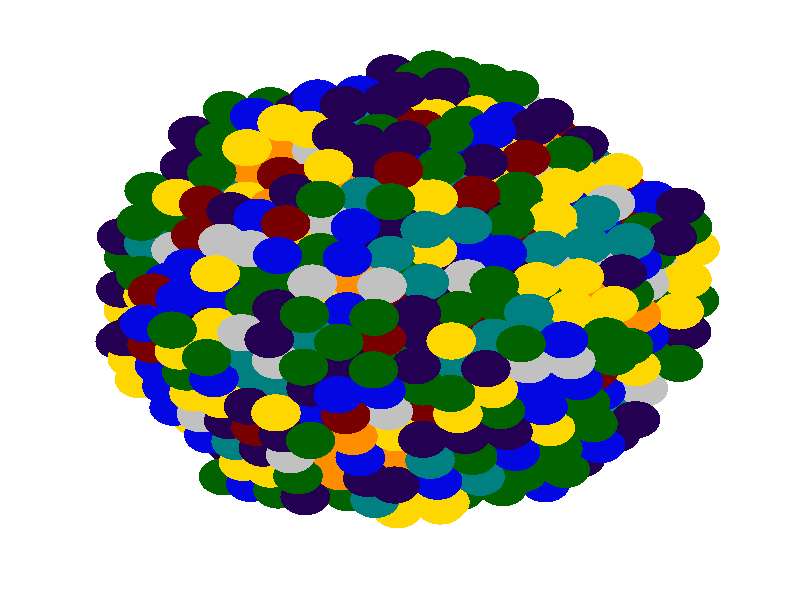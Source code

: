#version 3.6;
#include "colors.inc"
#include "finish.inc"

global_settings {assumed_gamma 2.2 max_trace_level 6}
background {color White}
camera {orthographic
  right -43.90*x up 43.90*y
  direction 1.00*z
  location <0,0,50.00> look_at <0,0,0>}


light_source {<  -30.00,  30.00,   40.00> color Gray40 shadowless}
light_source {<  30.00,  30.00,   40.00> color Gray40 shadowless} 
light_source {<  30.0,  -30.00,   40.00> color Gray40 shadowless}
light_source {<  -30.0,  -30.00,   40.00> color Gray40 shadowless} 
light_source {<  0.0,  0.00,   40.00> color Gray25 shadowless}
// no fog
#declare simple = finish {phong 0.7 ambient 0.4 diffuse 0.55}
#declare pale = finish {ambient 0.9 diffuse 0.30 roughness 0.001 specular 0.2 }
#declare intermediate = finish {ambient 0.4 diffuse 0.6 specular 0.1 roughness 0.04}
#declare vmd = finish {ambient 0.2 diffuse 0.80 phong 0.25 phong_size 10.0 specular 0.2 roughness 0.1}
#declare jmol = finish {ambient 0.4 diffuse 0.6 specular 1 roughness 0.001 metallic}
#declare ase2 = finish {ambient 0.2 brilliance 3 diffuse 0.6 metallic specular 0.7 roughness 0.04 reflection 0.15}
#declare ase3 = finish {ambient 0.4 brilliance 2 diffuse 0.6 metallic specular 1.0 roughness 0.001 reflection 0.0}
#declare glass = finish {ambient 0.4 diffuse 0.35 specular 1.0 roughness 0.001}
#declare glass2 = finish {ambient 0.3 diffuse 0.3 specular 1.0 reflection 0.25 roughness 0.001}
#declare Rcell = 0.100;
#declare Rbond = 0.100;

#macro atom(LOC, R, COL, TRANS, FIN)
  sphere{LOC, R texture{pigment{color COL transmit TRANS} finish{FIN}}}
#end
#macro constrain(LOC, R, COL, TRANS FIN)
union{torus{R, Rcell rotate 45*z texture{pigment{color COL transmit TRANS} finish{FIN}}}
     torus{R, Rcell rotate -45*z texture{pigment{color COL transmit TRANS} finish{FIN}}}
     translate LOC}
#end

// no cell vertices
atom(<-14.29,  -5.83, -16.11>, 1.36, rgbt <1.00, 0.84, 0.00, 0.00>, 0.0, ase3) // #0
atom(<-13.45,  -5.05, -19.86>, 1.36, rgbt <0.16, 0.00, 0.33, 0.00>, 0.0, ase3) // #1
atom(<-14.07,   0.04, -25.09>, 1.36, rgbt <0.16, 0.00, 0.33, 0.00>, 0.0, ase3) // #2
atom(<-12.18,  -1.98, -25.08>, 1.36, rgbt <0.16, 0.00, 0.33, 0.00>, 0.0, ase3) // #3
atom(<-11.74,   0.33, -26.56>, 1.36, rgbt <0.04, 0.06, 0.88, 0.00>, 0.0, ase3) // #4
atom(<-12.61,  -4.28, -23.61>, 1.36, rgbt <1.00, 0.84, 0.00, 0.00>, 0.0, ase3) // #5
atom(<-14.91,  -0.73, -21.34>, 1.36, rgbt <1.00, 0.84, 0.00, 0.00>, 0.0, ase3) // #6
atom(<-13.01,  -2.75, -21.33>, 1.36, rgbt <0.47, 0.00, 0.00, 0.00>, 0.0, ase3) // #7
atom(<-12.58,  -0.44, -22.81>, 1.36, rgbt <0.16, 0.00, 0.33, 0.00>, 0.0, ase3) // #8
atom(<-15.35,  -3.04, -19.87>, 1.36, rgbt <0.16, 0.00, 0.33, 0.00>, 0.0, ase3) // #9
atom(<-15.32,   0.80, -19.07>, 1.36, rgbt <0.16, 0.00, 0.33, 0.00>, 0.0, ase3) // #10
atom(<-13.85,  -3.52, -17.58>, 1.36, rgbt <0.04, 0.06, 0.88, 0.00>, 0.0, ase3) // #11
atom(<-13.42,  -1.22, -19.06>, 1.36, rgbt <0.75, 0.75, 0.75, 0.00>, 0.0, ase3) // #12
atom(<-14.69,  -4.29, -13.83>, 1.36, rgbt <1.00, 0.84, 0.00, 0.00>, 0.0, ase3) // #13
atom(<-14.26,  -1.99, -15.31>, 1.36, rgbt <0.16, 0.00, 0.33, 0.00>, 0.0, ase3) // #14
atom(<-11.30,   2.63, -28.04>, 1.36, rgbt <0.00, 0.39, 0.00, 0.00>, 0.0, ase3) // #15
atom(<-11.71,   4.17, -25.76>, 1.36, rgbt <0.00, 0.39, 0.00, 0.00>, 0.0, ase3) // #16
atom(<-12.14,   1.86, -24.29>, 1.36, rgbt <0.04, 0.06, 0.88, 0.00>, 0.0, ase3) // #17
atom(<-14.48,   1.57, -22.82>, 1.36, rgbt <0.04, 0.06, 0.88, 0.00>, 0.0, ase3) // #18
atom(<-14.88,   3.11, -20.55>, 1.36, rgbt <0.00, 0.39, 0.00, 0.00>, 0.0, ase3) // #19
atom(<-12.98,   1.09, -20.54>, 1.36, rgbt <0.47, 0.00, 0.00, 0.00>, 0.0, ase3) // #20
atom(<-12.55,   3.39, -22.01>, 1.36, rgbt <0.00, 0.50, 0.50, 0.00>, 0.0, ase3) // #21
atom(<-13.82,   0.32, -16.79>, 1.36, rgbt <1.00, 0.84, 0.00, 0.00>, 0.0, ase3) // #22
atom(<-13.39,   2.62, -18.26>, 1.36, rgbt <1.00, 0.55, 0.00, 0.00>, 0.0, ase3) // #23
atom(<-14.22,   1.85, -14.51>, 1.36, rgbt <0.00, 0.39, 0.00, 0.00>, 0.0, ase3) // #24
atom(<-15.10,  -2.76, -11.56>, 1.36, rgbt <0.16, 0.00, 0.33, 0.00>, 0.0, ase3) // #25
atom(<-12.95,   4.93, -19.74>, 1.36, rgbt <0.75, 0.75, 0.75, 0.00>, 0.0, ase3) // #26
atom(<-15.28,   4.64, -18.27>, 1.36, rgbt <0.16, 0.00, 0.33, 0.00>, 0.0, ase3) // #27
atom(<-13.76,   7.99, -15.19>, 1.36, rgbt <0.00, 0.39, 0.00, 0.00>, 0.0, ase3) // #28
atom(<-13.79,   4.15, -15.99>, 1.36, rgbt <0.00, 0.50, 0.50, 0.00>, 0.0, ase3) // #29
atom(<-13.35,   6.46, -17.47>, 1.36, rgbt <0.16, 0.00, 0.33, 0.00>, 0.0, ase3) // #30
atom(<-14.19,   5.69, -13.71>, 1.36, rgbt <0.00, 0.39, 0.00, 0.00>, 0.0, ase3) // #31
atom(<-11.39,  12.12, -15.86>, 1.36, rgbt <0.16, 0.00, 0.33, 0.00>, 0.0, ase3) // #32
atom(< -9.68, -12.93, -20.64>, 1.36, rgbt <0.00, 0.39, 0.00, 0.00>, 0.0, ase3) // #33
atom(<-11.15,  -8.61, -22.12>, 1.36, rgbt <1.00, 0.84, 0.00, 0.00>, 0.0, ase3) // #34
atom(< -9.25, -10.63, -22.11>, 1.36, rgbt <0.16, 0.00, 0.33, 0.00>, 0.0, ase3) // #35
atom(< -9.65,  -9.09, -19.84>, 1.36, rgbt <0.04, 0.06, 0.88, 0.00>, 0.0, ase3) // #36
atom(<-10.49,  -9.87, -16.09>, 1.36, rgbt <0.04, 0.06, 0.88, 0.00>, 0.0, ase3) // #37
atom(<-10.28,  -4.00, -25.07>, 1.36, rgbt <1.00, 0.84, 0.00, 0.00>, 0.0, ase3) // #38
atom(< -8.38,  -6.02, -25.07>, 1.36, rgbt <0.04, 0.06, 0.88, 0.00>, 0.0, ase3) // #39
atom(< -7.94,  -3.71, -26.54>, 1.36, rgbt <0.75, 0.75, 0.75, 0.00>, 0.0, ase3) // #40
atom(<-10.71,  -6.30, -23.60>, 1.36, rgbt <0.04, 0.06, 0.88, 0.00>, 0.0, ase3) // #41
atom(<-11.12,  -4.77, -21.32>, 1.36, rgbt <1.00, 0.84, 0.00, 0.00>, 0.0, ase3) // #42
atom(< -9.22,  -6.79, -21.32>, 1.36, rgbt <0.16, 0.00, 0.33, 0.00>, 0.0, ase3) // #43
atom(< -8.78,  -4.48, -22.79>, 1.36, rgbt <0.16, 0.00, 0.33, 0.00>, 0.0, ase3) // #44
atom(<-11.55,  -7.07, -19.85>, 1.36, rgbt <0.47, 0.00, 0.00, 0.00>, 0.0, ase3) // #45
atom(<-11.95,  -5.54, -17.57>, 1.36, rgbt <0.16, 0.00, 0.33, 0.00>, 0.0, ase3) // #46
atom(<-10.06,  -7.56, -17.56>, 1.36, rgbt <1.00, 0.55, 0.00, 0.00>, 0.0, ase3) // #47
atom(< -9.62,  -5.26, -19.04>, 1.36, rgbt <0.16, 0.00, 0.33, 0.00>, 0.0, ase3) // #48
atom(<-12.39,  -7.85, -16.10>, 1.36, rgbt <0.04, 0.06, 0.88, 0.00>, 0.0, ase3) // #49
atom(<-12.79,  -6.31, -13.82>, 1.36, rgbt <0.04, 0.06, 0.88, 0.00>, 0.0, ase3) // #50
atom(<-10.89,  -8.33, -13.81>, 1.36, rgbt <0.75, 0.75, 0.75, 0.00>, 0.0, ase3) // #51
atom(<-10.46,  -6.03, -15.29>, 1.36, rgbt <0.47, 0.00, 0.00, 0.00>, 0.0, ase3) // #52
atom(<-11.30,  -6.80, -11.54>, 1.36, rgbt <1.00, 0.84, 0.00, 0.00>, 0.0, ase3) // #53
atom(< -9.41,   0.61, -28.03>, 1.36, rgbt <0.00, 0.39, 0.00, 0.00>, 0.0, ase3) // #54
atom(< -7.51,  -1.41, -28.02>, 1.36, rgbt <0.47, 0.00, 0.00, 0.00>, 0.0, ase3) // #55
atom(< -9.84,  -1.69, -26.55>, 1.36, rgbt <0.16, 0.00, 0.33, 0.00>, 0.0, ase3) // #56
atom(<-10.24,  -0.16, -24.28>, 1.36, rgbt <1.00, 0.84, 0.00, 0.00>, 0.0, ase3) // #57
atom(< -8.35,  -2.18, -24.27>, 1.36, rgbt <0.00, 0.39, 0.00, 0.00>, 0.0, ase3) // #58
atom(< -7.91,   0.13, -25.75>, 1.36, rgbt <1.00, 0.84, 0.00, 0.00>, 0.0, ase3) // #59
atom(<-10.68,  -2.46, -22.80>, 1.36, rgbt <0.47, 0.00, 0.00, 0.00>, 0.0, ase3) // #60
atom(<-11.08,  -0.93, -20.53>, 1.36, rgbt <0.00, 0.39, 0.00, 0.00>, 0.0, ase3) // #61
atom(< -9.18,  -2.95, -20.52>, 1.36, rgbt <0.00, 0.50, 0.50, 0.00>, 0.0, ase3) // #62
atom(< -8.75,  -0.65, -21.99>, 1.36, rgbt <1.00, 0.84, 0.00, 0.00>, 0.0, ase3) // #63
atom(<-11.52,  -3.24, -19.05>, 1.36, rgbt <0.75, 0.75, 0.75, 0.00>, 0.0, ase3) // #64
atom(<-11.92,  -1.70, -16.78>, 1.36, rgbt <0.75, 0.75, 0.75, 0.00>, 0.0, ase3) // #65
atom(<-10.02,  -3.72, -16.77>, 1.36, rgbt <0.00, 0.50, 0.50, 0.00>, 0.0, ase3) // #66
atom(< -9.59,  -1.42, -18.24>, 1.36, rgbt <0.04, 0.06, 0.88, 0.00>, 0.0, ase3) // #67
atom(<-12.36,  -4.01, -15.30>, 1.36, rgbt <0.75, 0.75, 0.75, 0.00>, 0.0, ase3) // #68
atom(<-12.76,  -2.48, -13.03>, 1.36, rgbt <0.04, 0.06, 0.88, 0.00>, 0.0, ase3) // #69
atom(<-10.86,  -4.49, -13.02>, 1.36, rgbt <0.00, 0.39, 0.00, 0.00>, 0.0, ase3) // #70
atom(<-10.43,  -2.19, -14.49>, 1.36, rgbt <0.00, 0.50, 0.50, 0.00>, 0.0, ase3) // #71
atom(<-13.20,  -4.78, -11.55>, 1.36, rgbt <0.04, 0.06, 0.88, 0.00>, 0.0, ase3) // #72
atom(<-13.60,  -3.25,  -9.28>, 1.36, rgbt <0.47, 0.00, 0.00, 0.00>, 0.0, ase3) // #73
atom(<-11.70,  -5.27,  -9.27>, 1.36, rgbt <0.00, 0.39, 0.00, 0.00>, 0.0, ase3) // #74
atom(<-11.27,  -2.96, -10.74>, 1.36, rgbt <0.75, 0.75, 0.75, 0.00>, 0.0, ase3) // #75
atom(<-12.10,  -3.73,  -6.99>, 1.36, rgbt <1.00, 0.84, 0.00, 0.00>, 0.0, ase3) // #76
atom(< -7.07,   0.90, -29.50>, 1.36, rgbt <0.04, 0.06, 0.88, 0.00>, 0.0, ase3) // #77
atom(< -9.37,   4.45, -27.23>, 1.36, rgbt <0.00, 0.39, 0.00, 0.00>, 0.0, ase3) // #78
atom(< -7.48,   2.43, -27.22>, 1.36, rgbt <0.75, 0.75, 0.75, 0.00>, 0.0, ase3) // #79
atom(< -7.04,   4.74, -28.70>, 1.36, rgbt <0.00, 0.39, 0.00, 0.00>, 0.0, ase3) // #80
atom(< -9.81,   2.15, -25.75>, 1.36, rgbt <0.00, 0.50, 0.50, 0.00>, 0.0, ase3) // #81
atom(<-10.21,   3.68, -23.48>, 1.36, rgbt <0.16, 0.00, 0.33, 0.00>, 0.0, ase3) // #82
atom(< -8.31,   1.66, -23.47>, 1.36, rgbt <1.00, 0.84, 0.00, 0.00>, 0.0, ase3) // #83
atom(< -7.88,   3.97, -24.95>, 1.36, rgbt <1.00, 0.84, 0.00, 0.00>, 0.0, ase3) // #84
atom(<-10.65,   1.37, -22.00>, 1.36, rgbt <0.00, 0.50, 0.50, 0.00>, 0.0, ase3) // #85
atom(<-11.05,   2.91, -19.73>, 1.36, rgbt <0.47, 0.00, 0.00, 0.00>, 0.0, ase3) // #86
atom(< -9.15,   0.89, -19.72>, 1.36, rgbt <0.16, 0.00, 0.33, 0.00>, 0.0, ase3) // #87
atom(< -8.72,   3.19, -21.20>, 1.36, rgbt <0.00, 0.50, 0.50, 0.00>, 0.0, ase3) // #88
atom(<-11.49,   0.60, -18.25>, 1.36, rgbt <0.04, 0.06, 0.88, 0.00>, 0.0, ase3) // #89
atom(<-11.89,   2.13, -15.98>, 1.36, rgbt <0.00, 0.50, 0.50, 0.00>, 0.0, ase3) // #90
atom(< -9.99,   0.12, -15.97>, 1.36, rgbt <0.00, 0.50, 0.50, 0.00>, 0.0, ase3) // #91
atom(< -9.56,   2.42, -17.45>, 1.36, rgbt <0.47, 0.00, 0.00, 0.00>, 0.0, ase3) // #92
atom(<-12.33,  -0.17, -14.50>, 1.36, rgbt <0.00, 0.50, 0.50, 0.00>, 0.0, ase3) // #93
atom(<-12.73,   1.36, -12.23>, 1.36, rgbt <0.04, 0.06, 0.88, 0.00>, 0.0, ase3) // #94
atom(<-10.83,  -0.66, -12.22>, 1.36, rgbt <0.04, 0.06, 0.88, 0.00>, 0.0, ase3) // #95
atom(<-10.40,   1.65, -13.70>, 1.36, rgbt <1.00, 0.55, 0.00, 0.00>, 0.0, ase3) // #96
atom(<-13.16,  -0.94, -10.75>, 1.36, rgbt <0.04, 0.06, 0.88, 0.00>, 0.0, ase3) // #97
atom(<-13.57,   0.59,  -8.48>, 1.36, rgbt <0.47, 0.00, 0.00, 0.00>, 0.0, ase3) // #98
atom(<-11.67,  -1.43,  -8.47>, 1.36, rgbt <0.16, 0.00, 0.33, 0.00>, 0.0, ase3) // #99
atom(<-11.23,   0.88,  -9.95>, 1.36, rgbt <0.16, 0.00, 0.33, 0.00>, 0.0, ase3) // #100
atom(<-14.00,  -1.71,  -7.00>, 1.36, rgbt <0.04, 0.06, 0.88, 0.00>, 0.0, ase3) // #101
atom(<-12.51,  -2.20,  -4.72>, 1.36, rgbt <0.00, 0.39, 0.00, 0.00>, 0.0, ase3) // #102
atom(<-12.07,   0.10,  -6.20>, 1.36, rgbt <0.04, 0.06, 0.88, 0.00>, 0.0, ase3) // #103
atom(< -7.44,   6.27, -26.43>, 1.36, rgbt <0.47, 0.00, 0.00, 0.00>, 0.0, ase3) // #104
atom(< -9.78,   5.98, -24.96>, 1.36, rgbt <0.47, 0.00, 0.00, 0.00>, 0.0, ase3) // #105
atom(<-10.18,   7.52, -22.68>, 1.36, rgbt <0.04, 0.06, 0.88, 0.00>, 0.0, ase3) // #106
atom(< -8.28,   5.50, -22.67>, 1.36, rgbt <1.00, 0.84, 0.00, 0.00>, 0.0, ase3) // #107
atom(< -7.85,   7.80, -24.15>, 1.36, rgbt <0.75, 0.75, 0.75, 0.00>, 0.0, ase3) // #108
atom(<-10.62,   5.21, -21.21>, 1.36, rgbt <1.00, 0.84, 0.00, 0.00>, 0.0, ase3) // #109
atom(<-11.02,   6.75, -18.93>, 1.36, rgbt <0.47, 0.00, 0.00, 0.00>, 0.0, ase3) // #110
atom(< -9.12,   4.73, -18.92>, 1.36, rgbt <0.04, 0.06, 0.88, 0.00>, 0.0, ase3) // #111
atom(< -8.69,   7.03, -20.40>, 1.36, rgbt <0.00, 0.39, 0.00, 0.00>, 0.0, ase3) // #112
atom(<-11.46,   4.44, -17.46>, 1.36, rgbt <0.04, 0.06, 0.88, 0.00>, 0.0, ase3) // #113
atom(<-11.86,   5.97, -15.18>, 1.36, rgbt <0.00, 0.39, 0.00, 0.00>, 0.0, ase3) // #114
atom(< -9.96,   3.95, -15.17>, 1.36, rgbt <0.04, 0.06, 0.88, 0.00>, 0.0, ase3) // #115
atom(< -9.53,   6.26, -16.65>, 1.36, rgbt <0.04, 0.06, 0.88, 0.00>, 0.0, ase3) // #116
atom(<-12.29,   3.67, -13.71>, 1.36, rgbt <0.75, 0.75, 0.75, 0.00>, 0.0, ase3) // #117
atom(<-10.80,   3.18, -11.42>, 1.36, rgbt <1.00, 0.84, 0.00, 0.00>, 0.0, ase3) // #118
atom(<-10.36,   5.49, -12.90>, 1.36, rgbt <1.00, 0.55, 0.00, 0.00>, 0.0, ase3) // #119
atom(<-11.64,   2.41,  -7.67>, 1.36, rgbt <0.04, 0.06, 0.88, 0.00>, 0.0, ase3) // #120
atom(<-11.20,   4.71,  -9.15>, 1.36, rgbt <0.47, 0.00, 0.00, 0.00>, 0.0, ase3) // #121
atom(< -8.25,   9.34, -21.88>, 1.36, rgbt <0.00, 0.50, 0.50, 0.00>, 0.0, ase3) // #122
atom(<-10.59,   9.05, -20.41>, 1.36, rgbt <0.16, 0.00, 0.33, 0.00>, 0.0, ase3) // #123
atom(<-10.99,  10.58, -18.14>, 1.36, rgbt <0.04, 0.06, 0.88, 0.00>, 0.0, ase3) // #124
atom(< -9.09,   8.56, -18.13>, 1.36, rgbt <0.00, 0.50, 0.50, 0.00>, 0.0, ase3) // #125
atom(< -8.66,  10.87, -19.60>, 1.36, rgbt <0.04, 0.06, 0.88, 0.00>, 0.0, ase3) // #126
atom(<-11.42,   8.28, -16.66>, 1.36, rgbt <1.00, 0.84, 0.00, 0.00>, 0.0, ase3) // #127
atom(<-11.83,   9.81, -14.39>, 1.36, rgbt <0.16, 0.00, 0.33, 0.00>, 0.0, ase3) // #128
atom(< -9.93,   7.79, -14.38>, 1.36, rgbt <0.00, 0.50, 0.50, 0.00>, 0.0, ase3) // #129
atom(< -9.49,  10.10, -15.85>, 1.36, rgbt <0.47, 0.00, 0.00, 0.00>, 0.0, ase3) // #130
atom(<-12.26,   7.51, -12.91>, 1.36, rgbt <1.00, 0.84, 0.00, 0.00>, 0.0, ase3) // #131
atom(<-10.77,   7.02, -10.63>, 1.36, rgbt <0.47, 0.00, 0.00, 0.00>, 0.0, ase3) // #132
atom(<-10.33,   9.32, -12.10>, 1.36, rgbt <0.00, 0.39, 0.00, 0.00>, 0.0, ase3) // #133
atom(< -9.06,  12.40, -17.33>, 1.36, rgbt <1.00, 0.84, 0.00, 0.00>, 0.0, ase3) // #134
atom(< -9.90,  11.63, -13.58>, 1.36, rgbt <0.00, 0.39, 0.00, 0.00>, 0.0, ase3) // #135
atom(< -9.46,  13.93, -15.06>, 1.36, rgbt <0.00, 0.39, 0.00, 0.00>, 0.0, ase3) // #136
atom(< -5.85, -13.13, -19.82>, 1.36, rgbt <0.16, 0.00, 0.33, 0.00>, 0.0, ase3) // #137
atom(< -4.58, -10.05, -25.05>, 1.36, rgbt <0.16, 0.00, 0.33, 0.00>, 0.0, ase3) // #138
atom(< -8.19, -13.42, -18.35>, 1.36, rgbt <0.04, 0.06, 0.88, 0.00>, 0.0, ase3) // #139
atom(< -6.69, -13.90, -16.07>, 1.36, rgbt <0.00, 0.39, 0.00, 0.00>, 0.0, ase3) // #140
atom(< -7.32,  -8.81, -21.31>, 1.36, rgbt <0.00, 0.39, 0.00, 0.00>, 0.0, ase3) // #141
atom(< -5.42, -10.83, -21.30>, 1.36, rgbt <0.16, 0.00, 0.33, 0.00>, 0.0, ase3) // #142
atom(< -4.98,  -8.52, -22.77>, 1.36, rgbt <0.16, 0.00, 0.33, 0.00>, 0.0, ase3) // #143
atom(< -7.75, -11.11, -19.83>, 1.36, rgbt <1.00, 0.55, 0.00, 0.00>, 0.0, ase3) // #144
atom(< -8.16,  -9.58, -17.56>, 1.36, rgbt <0.04, 0.06, 0.88, 0.00>, 0.0, ase3) // #145
atom(< -6.26, -11.60, -17.55>, 1.36, rgbt <0.47, 0.00, 0.00, 0.00>, 0.0, ase3) // #146
atom(< -5.82,  -9.29, -19.02>, 1.36, rgbt <1.00, 0.55, 0.00, 0.00>, 0.0, ase3) // #147
atom(< -8.59, -11.88, -16.08>, 1.36, rgbt <1.00, 0.84, 0.00, 0.00>, 0.0, ase3) // #148
atom(< -8.99, -10.35, -13.81>, 1.36, rgbt <0.00, 0.50, 0.50, 0.00>, 0.0, ase3) // #149
atom(< -7.10, -12.37, -13.80>, 1.36, rgbt <1.00, 0.84, 0.00, 0.00>, 0.0, ase3) // #150
atom(< -6.66, -10.07, -15.27>, 1.36, rgbt <0.04, 0.06, 0.88, 0.00>, 0.0, ase3) // #151
atom(< -7.50, -10.84, -11.52>, 1.36, rgbt <0.16, 0.00, 0.33, 0.00>, 0.0, ase3) // #152
atom(< -5.61,  -3.43, -28.01>, 1.36, rgbt <0.04, 0.06, 0.88, 0.00>, 0.0, ase3) // #153
atom(< -3.27,  -3.14, -29.48>, 1.36, rgbt <0.04, 0.06, 0.88, 0.00>, 0.0, ase3) // #154
atom(< -6.45,  -4.20, -24.26>, 1.36, rgbt <0.47, 0.00, 0.00, 0.00>, 0.0, ase3) // #155
atom(< -4.55,  -6.22, -24.25>, 1.36, rgbt <0.16, 0.00, 0.33, 0.00>, 0.0, ase3) // #156
atom(< -4.11,  -3.91, -25.73>, 1.36, rgbt <0.47, 0.00, 0.00, 0.00>, 0.0, ase3) // #157
atom(< -6.88,  -6.50, -22.78>, 1.36, rgbt <1.00, 0.84, 0.00, 0.00>, 0.0, ase3) // #158
atom(< -7.29,  -4.97, -20.51>, 1.36, rgbt <0.47, 0.00, 0.00, 0.00>, 0.0, ase3) // #159
atom(< -5.39,  -6.99, -20.50>, 1.36, rgbt <0.16, 0.00, 0.33, 0.00>, 0.0, ase3) // #160
atom(< -4.95,  -4.68, -21.98>, 1.36, rgbt <0.04, 0.06, 0.88, 0.00>, 0.0, ase3) // #161
atom(< -7.72,  -7.27, -19.03>, 1.36, rgbt <0.47, 0.00, 0.00, 0.00>, 0.0, ase3) // #162
atom(< -8.12,  -5.74, -16.76>, 1.36, rgbt <0.04, 0.06, 0.88, 0.00>, 0.0, ase3) // #163
atom(< -6.23,  -7.76, -16.75>, 1.36, rgbt <0.16, 0.00, 0.33, 0.00>, 0.0, ase3) // #164
atom(< -5.79,  -5.46, -18.23>, 1.36, rgbt <0.75, 0.75, 0.75, 0.00>, 0.0, ase3) // #165
atom(< -8.56,  -8.05, -15.28>, 1.36, rgbt <1.00, 0.84, 0.00, 0.00>, 0.0, ase3) // #166
atom(< -8.96,  -6.51, -13.01>, 1.36, rgbt <0.00, 0.50, 0.50, 0.00>, 0.0, ase3) // #167
atom(< -7.06,  -8.53, -13.00>, 1.36, rgbt <1.00, 0.55, 0.00, 0.00>, 0.0, ase3) // #168
atom(< -6.63,  -6.23, -14.48>, 1.36, rgbt <1.00, 0.84, 0.00, 0.00>, 0.0, ase3) // #169
atom(< -9.40,  -8.82, -11.53>, 1.36, rgbt <0.16, 0.00, 0.33, 0.00>, 0.0, ase3) // #170
atom(< -9.80,  -7.29,  -9.26>, 1.36, rgbt <1.00, 0.84, 0.00, 0.00>, 0.0, ase3) // #171
atom(< -7.90,  -9.31,  -9.25>, 1.36, rgbt <0.47, 0.00, 0.00, 0.00>, 0.0, ase3) // #172
atom(< -7.47,  -7.00, -10.73>, 1.36, rgbt <0.00, 0.50, 0.50, 0.00>, 0.0, ase3) // #173
atom(< -8.31,  -7.77,  -6.97>, 1.36, rgbt <0.16, 0.00, 0.33, 0.00>, 0.0, ase3) // #174
atom(< -2.84,  -0.83, -30.95>, 1.36, rgbt <1.00, 0.84, 0.00, 0.00>, 0.0, ase3) // #175
atom(< -5.17,  -1.12, -29.49>, 1.36, rgbt <0.16, 0.00, 0.33, 0.00>, 0.0, ase3) // #176
atom(< -5.58,   0.41, -27.21>, 1.36, rgbt <0.47, 0.00, 0.00, 0.00>, 0.0, ase3) // #177
atom(< -3.68,  -1.61, -27.20>, 1.36, rgbt <0.04, 0.06, 0.88, 0.00>, 0.0, ase3) // #178
atom(< -3.24,   0.70, -28.68>, 1.36, rgbt <0.04, 0.06, 0.88, 0.00>, 0.0, ase3) // #179
atom(< -6.01,  -1.89, -25.74>, 1.36, rgbt <0.75, 0.75, 0.75, 0.00>, 0.0, ase3) // #180
atom(< -6.42,  -0.36, -23.46>, 1.36, rgbt <1.00, 0.84, 0.00, 0.00>, 0.0, ase3) // #181
atom(< -4.52,  -2.38, -23.45>, 1.36, rgbt <0.00, 0.39, 0.00, 0.00>, 0.0, ase3) // #182
atom(< -4.08,  -0.07, -24.93>, 1.36, rgbt <0.00, 0.39, 0.00, 0.00>, 0.0, ase3) // #183
atom(< -6.85,  -2.66, -21.99>, 1.36, rgbt <0.75, 0.75, 0.75, 0.00>, 0.0, ase3) // #184
atom(< -7.25,  -1.13, -19.71>, 1.36, rgbt <0.47, 0.00, 0.00, 0.00>, 0.0, ase3) // #185
atom(< -5.36,  -3.15, -19.70>, 1.36, rgbt <0.04, 0.06, 0.88, 0.00>, 0.0, ase3) // #186
atom(< -4.92,  -0.85, -21.18>, 1.36, rgbt <0.00, 0.39, 0.00, 0.00>, 0.0, ase3) // #187
atom(< -7.69,  -3.44, -18.24>, 1.36, rgbt <0.00, 0.50, 0.50, 0.00>, 0.0, ase3) // #188
atom(< -8.09,  -1.90, -15.96>, 1.36, rgbt <1.00, 0.84, 0.00, 0.00>, 0.0, ase3) // #189
atom(< -6.19,  -3.92, -15.95>, 1.36, rgbt <0.47, 0.00, 0.00, 0.00>, 0.0, ase3) // #190
atom(< -5.76,  -1.62, -17.43>, 1.36, rgbt <0.16, 0.00, 0.33, 0.00>, 0.0, ase3) // #191
atom(< -8.53,  -4.21, -14.48>, 1.36, rgbt <0.00, 0.39, 0.00, 0.00>, 0.0, ase3) // #192
atom(< -8.93,  -2.68, -12.21>, 1.36, rgbt <0.00, 0.50, 0.50, 0.00>, 0.0, ase3) // #193
atom(< -7.03,  -4.70, -12.20>, 1.36, rgbt <0.00, 0.50, 0.50, 0.00>, 0.0, ase3) // #194
atom(< -6.60,  -2.39, -13.68>, 1.36, rgbt <0.47, 0.00, 0.00, 0.00>, 0.0, ase3) // #195
atom(< -9.37,  -4.98, -10.73>, 1.36, rgbt <0.16, 0.00, 0.33, 0.00>, 0.0, ase3) // #196
atom(< -9.77,  -3.45,  -8.46>, 1.36, rgbt <0.00, 0.39, 0.00, 0.00>, 0.0, ase3) // #197
atom(< -7.87,  -5.47,  -8.45>, 1.36, rgbt <0.00, 0.50, 0.50, 0.00>, 0.0, ase3) // #198
atom(< -7.44,  -3.16,  -9.93>, 1.36, rgbt <0.00, 0.50, 0.50, 0.00>, 0.0, ase3) // #199
atom(<-10.21,  -5.75,  -6.98>, 1.36, rgbt <0.04, 0.06, 0.88, 0.00>, 0.0, ase3) // #200
atom(<-10.61,  -4.22,  -4.71>, 1.36, rgbt <0.00, 0.39, 0.00, 0.00>, 0.0, ase3) // #201
atom(< -8.28,  -3.93,  -6.18>, 1.36, rgbt <0.00, 0.50, 0.50, 0.00>, 0.0, ase3) // #202
atom(< -4.71,   5.02, -30.17>, 1.36, rgbt <0.00, 0.39, 0.00, 0.00>, 0.0, ase3) // #203
atom(< -2.81,   3.00, -30.16>, 1.36, rgbt <0.16, 0.00, 0.33, 0.00>, 0.0, ase3) // #204
atom(< -5.14,   2.72, -28.69>, 1.36, rgbt <0.00, 0.50, 0.50, 0.00>, 0.0, ase3) // #205
atom(< -5.55,   4.25, -26.42>, 1.36, rgbt <0.16, 0.00, 0.33, 0.00>, 0.0, ase3) // #206
atom(< -3.65,   2.23, -26.41>, 1.36, rgbt <0.00, 0.50, 0.50, 0.00>, 0.0, ase3) // #207
atom(< -3.21,   4.54, -27.88>, 1.36, rgbt <1.00, 0.84, 0.00, 0.00>, 0.0, ase3) // #208
atom(< -5.98,   1.95, -24.94>, 1.36, rgbt <0.47, 0.00, 0.00, 0.00>, 0.0, ase3) // #209
atom(< -6.38,   3.48, -22.67>, 1.36, rgbt <0.04, 0.06, 0.88, 0.00>, 0.0, ase3) // #210
atom(< -4.49,   1.46, -22.66>, 1.36, rgbt <0.04, 0.06, 0.88, 0.00>, 0.0, ase3) // #211
atom(< -4.05,   3.76, -24.13>, 1.36, rgbt <0.04, 0.06, 0.88, 0.00>, 0.0, ase3) // #212
atom(< -6.82,   1.17, -21.19>, 1.36, rgbt <1.00, 0.55, 0.00, 0.00>, 0.0, ase3) // #213
atom(< -7.22,   2.71, -18.92>, 1.36, rgbt <1.00, 0.55, 0.00, 0.00>, 0.0, ase3) // #214
atom(< -5.32,   0.69, -18.91>, 1.36, rgbt <0.47, 0.00, 0.00, 0.00>, 0.0, ase3) // #215
atom(< -4.89,   2.99, -20.38>, 1.36, rgbt <0.00, 0.39, 0.00, 0.00>, 0.0, ase3) // #216
atom(< -7.66,   0.40, -17.44>, 1.36, rgbt <0.00, 0.50, 0.50, 0.00>, 0.0, ase3) // #217
atom(< -8.06,   1.93, -15.16>, 1.36, rgbt <0.75, 0.75, 0.75, 0.00>, 0.0, ase3) // #218
atom(< -6.16,  -0.09, -15.16>, 1.36, rgbt <0.00, 0.50, 0.50, 0.00>, 0.0, ase3) // #219
atom(< -5.73,   2.22, -16.63>, 1.36, rgbt <0.16, 0.00, 0.33, 0.00>, 0.0, ase3) // #220
atom(< -8.50,  -0.37, -13.69>, 1.36, rgbt <1.00, 0.84, 0.00, 0.00>, 0.0, ase3) // #221
atom(< -8.90,   1.16, -11.41>, 1.36, rgbt <0.75, 0.75, 0.75, 0.00>, 0.0, ase3) // #222
atom(< -7.00,  -0.86, -11.41>, 1.36, rgbt <0.75, 0.75, 0.75, 0.00>, 0.0, ase3) // #223
atom(< -6.57,   1.45, -12.88>, 1.36, rgbt <0.00, 0.50, 0.50, 0.00>, 0.0, ase3) // #224
atom(< -9.34,  -1.14,  -9.94>, 1.36, rgbt <0.00, 0.39, 0.00, 0.00>, 0.0, ase3) // #225
atom(< -9.74,   0.39,  -7.66>, 1.36, rgbt <0.04, 0.06, 0.88, 0.00>, 0.0, ase3) // #226
atom(< -7.84,  -1.63,  -7.65>, 1.36, rgbt <1.00, 0.84, 0.00, 0.00>, 0.0, ase3) // #227
atom(< -7.41,   0.68,  -9.13>, 1.36, rgbt <0.75, 0.75, 0.75, 0.00>, 0.0, ase3) // #228
atom(<-10.17,  -1.92,  -6.19>, 1.36, rgbt <1.00, 0.84, 0.00, 0.00>, 0.0, ase3) // #229
atom(< -8.68,  -2.40,  -3.90>, 1.36, rgbt <0.75, 0.75, 0.75, 0.00>, 0.0, ase3) // #230
atom(< -8.24,  -0.10,  -5.38>, 1.36, rgbt <0.00, 0.39, 0.00, 0.00>, 0.0, ase3) // #231
atom(< -7.18,  -2.89,  -1.62>, 1.36, rgbt <0.16, 0.00, 0.33, 0.00>, 0.0, ase3) // #232
atom(< -2.78,   6.84, -29.36>, 1.36, rgbt <1.00, 0.84, 0.00, 0.00>, 0.0, ase3) // #233
atom(< -5.11,   6.56, -27.89>, 1.36, rgbt <0.16, 0.00, 0.33, 0.00>, 0.0, ase3) // #234
atom(< -5.51,   8.09, -25.62>, 1.36, rgbt <0.16, 0.00, 0.33, 0.00>, 0.0, ase3) // #235
atom(< -3.62,   6.07, -25.61>, 1.36, rgbt <1.00, 0.84, 0.00, 0.00>, 0.0, ase3) // #236
atom(< -3.18,   8.37, -27.09>, 1.36, rgbt <0.75, 0.75, 0.75, 0.00>, 0.0, ase3) // #237
atom(< -5.95,   5.78, -24.14>, 1.36, rgbt <0.04, 0.06, 0.88, 0.00>, 0.0, ase3) // #238
atom(< -6.35,   7.32, -21.87>, 1.36, rgbt <1.00, 0.55, 0.00, 0.00>, 0.0, ase3) // #239
atom(< -4.45,   5.30, -21.86>, 1.36, rgbt <0.00, 0.39, 0.00, 0.00>, 0.0, ase3) // #240
atom(< -4.02,   7.60, -23.34>, 1.36, rgbt <0.75, 0.75, 0.75, 0.00>, 0.0, ase3) // #241
atom(< -6.79,   5.01, -20.39>, 1.36, rgbt <0.75, 0.75, 0.75, 0.00>, 0.0, ase3) // #242
atom(< -7.19,   6.54, -18.12>, 1.36, rgbt <1.00, 0.84, 0.00, 0.00>, 0.0, ase3) // #243
atom(< -5.29,   4.53, -18.11>, 1.36, rgbt <0.04, 0.06, 0.88, 0.00>, 0.0, ase3) // #244
atom(< -4.86,   6.83, -19.59>, 1.36, rgbt <0.16, 0.00, 0.33, 0.00>, 0.0, ase3) // #245
atom(< -7.63,   4.24, -16.64>, 1.36, rgbt <1.00, 0.84, 0.00, 0.00>, 0.0, ase3) // #246
atom(< -8.03,   5.77, -14.37>, 1.36, rgbt <0.00, 0.50, 0.50, 0.00>, 0.0, ase3) // #247
atom(< -6.13,   3.75, -14.36>, 1.36, rgbt <0.00, 0.50, 0.50, 0.00>, 0.0, ase3) // #248
atom(< -5.70,   6.06, -15.84>, 1.36, rgbt <0.00, 0.39, 0.00, 0.00>, 0.0, ase3) // #249
atom(< -8.47,   3.47, -12.89>, 1.36, rgbt <0.47, 0.00, 0.00, 0.00>, 0.0, ase3) // #250
atom(< -8.87,   5.00, -10.62>, 1.36, rgbt <0.00, 0.39, 0.00, 0.00>, 0.0, ase3) // #251
atom(< -6.97,   2.98, -10.61>, 1.36, rgbt <0.47, 0.00, 0.00, 0.00>, 0.0, ase3) // #252
atom(< -6.54,   5.29, -12.08>, 1.36, rgbt <0.00, 0.39, 0.00, 0.00>, 0.0, ase3) // #253
atom(< -9.30,   2.69,  -9.14>, 1.36, rgbt <0.75, 0.75, 0.75, 0.00>, 0.0, ase3) // #254
atom(< -9.71,   4.23,  -6.87>, 1.36, rgbt <0.75, 0.75, 0.75, 0.00>, 0.0, ase3) // #255
atom(< -7.81,   2.21,  -6.86>, 1.36, rgbt <0.00, 0.39, 0.00, 0.00>, 0.0, ase3) // #256
atom(< -7.37,   4.51,  -8.33>, 1.36, rgbt <1.00, 0.84, 0.00, 0.00>, 0.0, ase3) // #257
atom(<-10.14,   1.92,  -5.39>, 1.36, rgbt <1.00, 0.84, 0.00, 0.00>, 0.0, ase3) // #258
atom(< -8.21,   3.74,  -4.58>, 1.36, rgbt <0.75, 0.75, 0.75, 0.00>, 0.0, ase3) // #259
atom(< -5.92,   9.62, -23.35>, 1.36, rgbt <0.04, 0.06, 0.88, 0.00>, 0.0, ase3) // #260
atom(< -6.32,  11.15, -21.07>, 1.36, rgbt <1.00, 0.84, 0.00, 0.00>, 0.0, ase3) // #261
atom(< -4.42,   9.14, -21.06>, 1.36, rgbt <0.00, 0.50, 0.50, 0.00>, 0.0, ase3) // #262
atom(< -3.99,  11.44, -22.54>, 1.36, rgbt <0.04, 0.06, 0.88, 0.00>, 0.0, ase3) // #263
atom(< -6.76,   8.85, -19.59>, 1.36, rgbt <1.00, 0.55, 0.00, 0.00>, 0.0, ase3) // #264
atom(< -7.16,  10.38, -17.32>, 1.36, rgbt <0.16, 0.00, 0.33, 0.00>, 0.0, ase3) // #265
atom(< -5.26,   8.36, -17.31>, 1.36, rgbt <0.47, 0.00, 0.00, 0.00>, 0.0, ase3) // #266
atom(< -4.83,  10.67, -18.79>, 1.36, rgbt <0.16, 0.00, 0.33, 0.00>, 0.0, ase3) // #267
atom(< -7.60,   8.08, -15.84>, 1.36, rgbt <1.00, 0.55, 0.00, 0.00>, 0.0, ase3) // #268
atom(< -8.00,   9.61, -13.57>, 1.36, rgbt <1.00, 0.55, 0.00, 0.00>, 0.0, ase3) // #269
atom(< -6.10,   7.59, -13.56>, 1.36, rgbt <0.47, 0.00, 0.00, 0.00>, 0.0, ase3) // #270
atom(< -5.66,   9.90, -15.04>, 1.36, rgbt <0.00, 0.39, 0.00, 0.00>, 0.0, ase3) // #271
atom(< -8.43,   7.31, -12.09>, 1.36, rgbt <1.00, 0.84, 0.00, 0.00>, 0.0, ase3) // #272
atom(< -6.94,   6.82,  -9.81>, 1.36, rgbt <1.00, 0.55, 0.00, 0.00>, 0.0, ase3) // #273
atom(< -6.50,   9.12, -11.29>, 1.36, rgbt <0.47, 0.00, 0.00, 0.00>, 0.0, ase3) // #274
atom(< -9.27,   6.53,  -8.34>, 1.36, rgbt <0.16, 0.00, 0.33, 0.00>, 0.0, ase3) // #275
atom(< -7.78,   6.05,  -6.06>, 1.36, rgbt <0.04, 0.06, 0.88, 0.00>, 0.0, ase3) // #276
atom(< -4.39,  12.97, -20.27>, 1.36, rgbt <0.04, 0.06, 0.88, 0.00>, 0.0, ase3) // #277
atom(< -6.73,  12.69, -18.80>, 1.36, rgbt <0.00, 0.39, 0.00, 0.00>, 0.0, ase3) // #278
atom(< -7.13,  14.22, -16.52>, 1.36, rgbt <0.00, 0.39, 0.00, 0.00>, 0.0, ase3) // #279
atom(< -5.23,  12.20, -16.51>, 1.36, rgbt <0.75, 0.75, 0.75, 0.00>, 0.0, ase3) // #280
atom(< -4.79,  14.51, -17.99>, 1.36, rgbt <0.16, 0.00, 0.33, 0.00>, 0.0, ase3) // #281
atom(< -7.56,  11.92, -15.05>, 1.36, rgbt <0.16, 0.00, 0.33, 0.00>, 0.0, ase3) // #282
atom(< -7.97,  13.45, -12.77>, 1.36, rgbt <0.04, 0.06, 0.88, 0.00>, 0.0, ase3) // #283
atom(< -6.07,  11.43, -12.76>, 1.36, rgbt <1.00, 0.55, 0.00, 0.00>, 0.0, ase3) // #284
atom(< -5.63,  13.73, -14.24>, 1.36, rgbt <0.16, 0.00, 0.33, 0.00>, 0.0, ase3) // #285
atom(< -8.40,  11.14, -11.30>, 1.36, rgbt <1.00, 0.84, 0.00, 0.00>, 0.0, ase3) // #286
atom(< -6.47,  12.96, -10.49>, 1.36, rgbt <1.00, 0.84, 0.00, 0.00>, 0.0, ase3) // #287
atom(< -2.68, -12.07, -25.04>, 1.36, rgbt <1.00, 0.84, 0.00, 0.00>, 0.0, ase3) // #288
atom(< -3.52, -12.85, -21.29>, 1.36, rgbt <0.00, 0.39, 0.00, 0.00>, 0.0, ase3) // #289
atom(< -0.13, -15.35, -19.00>, 1.36, rgbt <1.00, 0.84, 0.00, 0.00>, 0.0, ase3) // #290
atom(< -1.19, -12.56, -22.76>, 1.36, rgbt <0.16, 0.00, 0.33, 0.00>, 0.0, ase3) // #291
atom(< -4.36, -13.62, -17.54>, 1.36, rgbt <0.00, 0.50, 0.50, 0.00>, 0.0, ase3) // #292
atom(< -2.02, -13.33, -19.01>, 1.36, rgbt <0.00, 0.50, 0.50, 0.00>, 0.0, ase3) // #293
atom(< -5.20, -14.39, -13.79>, 1.36, rgbt <0.16, 0.00, 0.33, 0.00>, 0.0, ase3) // #294
atom(< -2.86, -14.10, -15.26>, 1.36, rgbt <0.00, 0.39, 0.00, 0.00>, 0.0, ase3) // #295
atom(< -1.81,  -7.46, -27.99>, 1.36, rgbt <0.16, 0.00, 0.33, 0.00>, 0.0, ase3) // #296
atom(<  0.52,  -7.18, -29.46>, 1.36, rgbt <0.04, 0.06, 0.88, 0.00>, 0.0, ase3) // #297
atom(< -2.25,  -9.77, -26.52>, 1.36, rgbt <0.75, 0.75, 0.75, 0.00>, 0.0, ase3) // #298
atom(< -2.65,  -8.24, -24.24>, 1.36, rgbt <1.00, 0.55, 0.00, 0.00>, 0.0, ase3) // #299
atom(< -0.75, -10.26, -24.23>, 1.36, rgbt <1.00, 0.84, 0.00, 0.00>, 0.0, ase3) // #300
atom(< -0.32,  -7.95, -25.71>, 1.36, rgbt <0.16, 0.00, 0.33, 0.00>, 0.0, ase3) // #301
atom(< -3.08, -10.54, -22.77>, 1.36, rgbt <0.00, 0.50, 0.50, 0.00>, 0.0, ase3) // #302
atom(< -3.49,  -9.01, -20.49>, 1.36, rgbt <1.00, 0.84, 0.00, 0.00>, 0.0, ase3) // #303
atom(< -1.59, -11.03, -20.48>, 1.36, rgbt <1.00, 0.55, 0.00, 0.00>, 0.0, ase3) // #304
atom(< -1.15,  -8.72, -21.96>, 1.36, rgbt <0.75, 0.75, 0.75, 0.00>, 0.0, ase3) // #305
atom(< -3.92, -11.31, -19.01>, 1.36, rgbt <1.00, 0.84, 0.00, 0.00>, 0.0, ase3) // #306
atom(< -4.33,  -9.78, -16.74>, 1.36, rgbt <0.75, 0.75, 0.75, 0.00>, 0.0, ase3) // #307
atom(< -2.43, -11.80, -16.73>, 1.36, rgbt <1.00, 0.55, 0.00, 0.00>, 0.0, ase3) // #308
atom(< -1.99,  -9.49, -18.21>, 1.36, rgbt <1.00, 0.55, 0.00, 0.00>, 0.0, ase3) // #309
atom(< -4.76, -12.09, -15.26>, 1.36, rgbt <1.00, 0.55, 0.00, 0.00>, 0.0, ase3) // #310
atom(< -5.17, -10.55, -12.99>, 1.36, rgbt <0.00, 0.39, 0.00, 0.00>, 0.0, ase3) // #311
atom(< -3.27, -12.57, -12.98>, 1.36, rgbt <1.00, 0.55, 0.00, 0.00>, 0.0, ase3) // #312
atom(< -2.83, -10.27, -14.46>, 1.36, rgbt <0.00, 0.39, 0.00, 0.00>, 0.0, ase3) // #313
atom(< -5.60, -12.86, -11.51>, 1.36, rgbt <0.00, 0.39, 0.00, 0.00>, 0.0, ase3) // #314
atom(< -6.00, -11.32,  -9.24>, 1.36, rgbt <0.75, 0.75, 0.75, 0.00>, 0.0, ase3) // #315
atom(< -3.67, -11.04, -10.71>, 1.36, rgbt <1.00, 0.55, 0.00, 0.00>, 0.0, ase3) // #316
atom(< -1.38,  -5.16, -29.47>, 1.36, rgbt <1.00, 0.84, 0.00, 0.00>, 0.0, ase3) // #317
atom(< -1.78,  -3.63, -27.20>, 1.36, rgbt <0.16, 0.00, 0.33, 0.00>, 0.0, ase3) // #318
atom(<  0.12,  -5.65, -27.19>, 1.36, rgbt <0.75, 0.75, 0.75, 0.00>, 0.0, ase3) // #319
atom(<  0.55,  -3.34, -28.66>, 1.36, rgbt <0.75, 0.75, 0.75, 0.00>, 0.0, ase3) // #320
atom(< -2.21,  -5.93, -25.72>, 1.36, rgbt <0.47, 0.00, 0.00, 0.00>, 0.0, ase3) // #321
atom(< -2.62,  -4.40, -23.44>, 1.36, rgbt <0.16, 0.00, 0.33, 0.00>, 0.0, ase3) // #322
atom(< -0.72,  -6.42, -23.44>, 1.36, rgbt <0.16, 0.00, 0.33, 0.00>, 0.0, ase3) // #323
atom(< -0.28,  -4.11, -24.91>, 1.36, rgbt <0.00, 0.39, 0.00, 0.00>, 0.0, ase3) // #324
atom(< -3.05,  -6.70, -21.97>, 1.36, rgbt <1.00, 0.55, 0.00, 0.00>, 0.0, ase3) // #325
atom(< -3.46,  -5.17, -19.69>, 1.36, rgbt <0.75, 0.75, 0.75, 0.00>, 0.0, ase3) // #326
atom(< -1.56,  -7.19, -19.69>, 1.36, rgbt <0.75, 0.75, 0.75, 0.00>, 0.0, ase3) // #327
atom(< -1.12,  -4.88, -21.16>, 1.36, rgbt <0.75, 0.75, 0.75, 0.00>, 0.0, ase3) // #328
atom(< -3.89,  -7.48, -18.22>, 1.36, rgbt <0.00, 0.39, 0.00, 0.00>, 0.0, ase3) // #329
atom(< -4.30,  -5.94, -15.94>, 1.36, rgbt <0.00, 0.39, 0.00, 0.00>, 0.0, ase3) // #330
atom(< -2.40,  -7.96, -15.93>, 1.36, rgbt <0.47, 0.00, 0.00, 0.00>, 0.0, ase3) // #331
atom(< -1.96,  -5.66, -17.41>, 1.36, rgbt <0.04, 0.06, 0.88, 0.00>, 0.0, ase3) // #332
atom(< -4.73,  -8.25, -14.47>, 1.36, rgbt <0.00, 0.50, 0.50, 0.00>, 0.0, ase3) // #333
atom(< -5.13,  -6.71, -12.19>, 1.36, rgbt <1.00, 0.84, 0.00, 0.00>, 0.0, ase3) // #334
atom(< -3.24,  -8.73, -12.18>, 1.36, rgbt <0.47, 0.00, 0.00, 0.00>, 0.0, ase3) // #335
atom(< -2.80,  -6.43, -13.66>, 1.36, rgbt <0.00, 0.50, 0.50, 0.00>, 0.0, ase3) // #336
atom(< -5.57,  -9.02, -10.72>, 1.36, rgbt <0.16, 0.00, 0.33, 0.00>, 0.0, ase3) // #337
atom(< -5.97,  -7.49,  -8.44>, 1.36, rgbt <1.00, 0.55, 0.00, 0.00>, 0.0, ase3) // #338
atom(< -4.07,  -9.51,  -8.43>, 1.36, rgbt <0.00, 0.39, 0.00, 0.00>, 0.0, ase3) // #339
atom(< -3.64,  -7.20,  -9.91>, 1.36, rgbt <0.00, 0.39, 0.00, 0.00>, 0.0, ase3) // #340
atom(< -6.41,  -9.79,  -6.97>, 1.36, rgbt <0.16, 0.00, 0.33, 0.00>, 0.0, ase3) // #341
atom(< -4.48,  -7.97,  -6.16>, 1.36, rgbt <0.04, 0.06, 0.88, 0.00>, 0.0, ase3) // #342
atom(< -6.81,  -8.26,  -4.69>, 1.36, rgbt <1.00, 0.84, 0.00, 0.00>, 0.0, ase3) // #343
atom(<  1.42,   1.27, -31.62>, 1.36, rgbt <0.16, 0.00, 0.33, 0.00>, 0.0, ase3) // #344
atom(< -0.91,   0.98, -30.15>, 1.36, rgbt <1.00, 0.55, 0.00, 0.00>, 0.0, ase3) // #345
atom(<  0.99,  -1.04, -30.14>, 1.36, rgbt <0.00, 0.50, 0.50, 0.00>, 0.0, ase3) // #346
atom(< -1.34,  -1.32, -28.67>, 1.36, rgbt <0.04, 0.06, 0.88, 0.00>, 0.0, ase3) // #347
atom(< -1.75,   0.21, -26.40>, 1.36, rgbt <0.00, 0.39, 0.00, 0.00>, 0.0, ase3) // #348
atom(<  0.15,  -1.81, -26.39>, 1.36, rgbt <0.00, 0.50, 0.50, 0.00>, 0.0, ase3) // #349
atom(<  0.59,   0.50, -27.87>, 1.36, rgbt <0.16, 0.00, 0.33, 0.00>, 0.0, ase3) // #350
atom(< -2.18,  -2.09, -24.92>, 1.36, rgbt <0.16, 0.00, 0.33, 0.00>, 0.0, ase3) // #351
atom(< -2.59,  -0.56, -22.65>, 1.36, rgbt <0.04, 0.06, 0.88, 0.00>, 0.0, ase3) // #352
atom(< -0.69,  -2.58, -22.64>, 1.36, rgbt <1.00, 0.84, 0.00, 0.00>, 0.0, ase3) // #353
atom(< -0.25,  -0.27, -24.12>, 1.36, rgbt <0.00, 0.50, 0.50, 0.00>, 0.0, ase3) // #354
atom(< -3.02,  -2.87, -21.17>, 1.36, rgbt <0.47, 0.00, 0.00, 0.00>, 0.0, ase3) // #355
atom(< -3.43,  -1.33, -18.90>, 1.36, rgbt <0.75, 0.75, 0.75, 0.00>, 0.0, ase3) // #356
atom(< -1.53,  -3.35, -18.89>, 1.36, rgbt <0.04, 0.06, 0.88, 0.00>, 0.0, ase3) // #357
atom(< -1.09,  -1.05, -20.36>, 1.36, rgbt <0.75, 0.75, 0.75, 0.00>, 0.0, ase3) // #358
atom(< -3.86,  -3.64, -17.42>, 1.36, rgbt <0.16, 0.00, 0.33, 0.00>, 0.0, ase3) // #359
atom(< -4.26,  -2.10, -15.15>, 1.36, rgbt <0.04, 0.06, 0.88, 0.00>, 0.0, ase3) // #360
atom(< -2.37,  -4.12, -15.14>, 1.36, rgbt <1.00, 0.55, 0.00, 0.00>, 0.0, ase3) // #361
atom(< -1.93,  -1.82, -16.61>, 1.36, rgbt <0.04, 0.06, 0.88, 0.00>, 0.0, ase3) // #362
atom(< -4.70,  -4.41, -13.67>, 1.36, rgbt <1.00, 0.84, 0.00, 0.00>, 0.0, ase3) // #363
atom(< -5.10,  -2.88, -11.40>, 1.36, rgbt <0.00, 0.39, 0.00, 0.00>, 0.0, ase3) // #364
atom(< -3.20,  -4.90, -11.39>, 1.36, rgbt <0.47, 0.00, 0.00, 0.00>, 0.0, ase3) // #365
atom(< -2.77,  -2.59, -12.86>, 1.36, rgbt <0.16, 0.00, 0.33, 0.00>, 0.0, ase3) // #366
atom(< -5.54,  -5.18,  -9.92>, 1.36, rgbt <1.00, 0.55, 0.00, 0.00>, 0.0, ase3) // #367
atom(< -5.94,  -3.65,  -7.65>, 1.36, rgbt <0.47, 0.00, 0.00, 0.00>, 0.0, ase3) // #368
atom(< -4.04,  -5.67,  -7.64>, 1.36, rgbt <1.00, 0.84, 0.00, 0.00>, 0.0, ase3) // #369
atom(< -3.61,  -3.36,  -9.11>, 1.36, rgbt <1.00, 0.55, 0.00, 0.00>, 0.0, ase3) // #370
atom(< -6.38,  -5.95,  -6.17>, 1.36, rgbt <0.00, 0.50, 0.50, 0.00>, 0.0, ase3) // #371
atom(< -6.78,  -4.42,  -3.89>, 1.36, rgbt <0.75, 0.75, 0.75, 0.00>, 0.0, ase3) // #372
atom(< -4.88,  -6.44,  -3.89>, 1.36, rgbt <0.16, 0.00, 0.33, 0.00>, 0.0, ase3) // #373
atom(< -4.45,  -4.14,  -5.36>, 1.36, rgbt <0.00, 0.50, 0.50, 0.00>, 0.0, ase3) // #374
atom(< -5.29,  -4.91,  -1.61>, 1.36, rgbt <0.00, 0.39, 0.00, 0.00>, 0.0, ase3) // #375
atom(< -0.47,   3.29, -31.63>, 1.36, rgbt <1.00, 0.84, 0.00, 0.00>, 0.0, ase3) // #376
atom(< -0.88,   4.82, -29.35>, 1.36, rgbt <0.16, 0.00, 0.33, 0.00>, 0.0, ase3) // #377
atom(<  1.02,   2.80, -29.34>, 1.36, rgbt <1.00, 0.55, 0.00, 0.00>, 0.0, ase3) // #378
atom(<  1.46,   5.11, -30.82>, 1.36, rgbt <1.00, 0.84, 0.00, 0.00>, 0.0, ase3) // #379
atom(< -1.31,   2.52, -27.87>, 1.36, rgbt <1.00, 0.55, 0.00, 0.00>, 0.0, ase3) // #380
atom(< -1.72,   4.05, -25.60>, 1.36, rgbt <1.00, 0.55, 0.00, 0.00>, 0.0, ase3) // #381
atom(<  0.18,   2.03, -25.59>, 1.36, rgbt <1.00, 0.55, 0.00, 0.00>, 0.0, ase3) // #382
atom(<  0.62,   4.34, -27.07>, 1.36, rgbt <1.00, 0.55, 0.00, 0.00>, 0.0, ase3) // #383
atom(< -2.15,   1.75, -24.12>, 1.36, rgbt <0.16, 0.00, 0.33, 0.00>, 0.0, ase3) // #384
atom(< -2.56,   3.28, -21.85>, 1.36, rgbt <0.04, 0.06, 0.88, 0.00>, 0.0, ase3) // #385
atom(< -0.66,   1.26, -21.84>, 1.36, rgbt <0.00, 0.50, 0.50, 0.00>, 0.0, ase3) // #386
atom(< -0.22,   3.56, -23.32>, 1.36, rgbt <0.00, 0.50, 0.50, 0.00>, 0.0, ase3) // #387
atom(< -2.99,   0.97, -20.37>, 1.36, rgbt <1.00, 0.84, 0.00, 0.00>, 0.0, ase3) // #388
atom(< -3.39,   2.51, -18.10>, 1.36, rgbt <0.47, 0.00, 0.00, 0.00>, 0.0, ase3) // #389
atom(< -1.50,   0.49, -18.09>, 1.36, rgbt <1.00, 0.84, 0.00, 0.00>, 0.0, ase3) // #390
atom(< -1.06,   2.79, -19.57>, 1.36, rgbt <0.00, 0.39, 0.00, 0.00>, 0.0, ase3) // #391
atom(< -3.83,   0.20, -16.62>, 1.36, rgbt <0.75, 0.75, 0.75, 0.00>, 0.0, ase3) // #392
atom(< -4.23,   1.73, -14.35>, 1.36, rgbt <0.75, 0.75, 0.75, 0.00>, 0.0, ase3) // #393
atom(< -2.33,  -0.29, -14.34>, 1.36, rgbt <0.16, 0.00, 0.33, 0.00>, 0.0, ase3) // #394
atom(< -1.90,   2.02, -15.82>, 1.36, rgbt <0.00, 0.50, 0.50, 0.00>, 0.0, ase3) // #395
atom(< -4.67,  -0.57, -12.87>, 1.36, rgbt <0.75, 0.75, 0.75, 0.00>, 0.0, ase3) // #396
atom(< -5.07,   0.96, -10.60>, 1.36, rgbt <0.00, 0.50, 0.50, 0.00>, 0.0, ase3) // #397
atom(< -3.17,  -1.06, -10.59>, 1.36, rgbt <1.00, 0.55, 0.00, 0.00>, 0.0, ase3) // #398
atom(< -2.74,   1.25, -12.07>, 1.36, rgbt <0.47, 0.00, 0.00, 0.00>, 0.0, ase3) // #399
atom(< -5.51,  -1.34,  -9.12>, 1.36, rgbt <0.04, 0.06, 0.88, 0.00>, 0.0, ase3) // #400
atom(< -5.91,   0.19,  -6.85>, 1.36, rgbt <1.00, 0.84, 0.00, 0.00>, 0.0, ase3) // #401
atom(< -4.01,  -1.83,  -6.84>, 1.36, rgbt <1.00, 0.55, 0.00, 0.00>, 0.0, ase3) // #402
atom(< -3.58,   0.47,  -8.32>, 1.36, rgbt <0.16, 0.00, 0.33, 0.00>, 0.0, ase3) // #403
atom(< -6.35,  -2.12,  -5.37>, 1.36, rgbt <0.47, 0.00, 0.00, 0.00>, 0.0, ase3) // #404
atom(< -6.75,  -0.58,  -3.10>, 1.36, rgbt <0.16, 0.00, 0.33, 0.00>, 0.0, ase3) // #405
atom(< -4.85,  -2.60,  -3.09>, 1.36, rgbt <0.00, 0.50, 0.50, 0.00>, 0.0, ase3) // #406
atom(< -4.42,  -0.30,  -4.57>, 1.36, rgbt <1.00, 0.84, 0.00, 0.00>, 0.0, ase3) // #407
atom(< -5.25,  -1.07,  -0.82>, 1.36, rgbt <0.00, 0.39, 0.00, 0.00>, 0.0, ase3) // #408
atom(< -0.85,   8.66, -28.55>, 1.36, rgbt <0.04, 0.06, 0.88, 0.00>, 0.0, ase3) // #409
atom(<  1.05,   6.64, -28.55>, 1.36, rgbt <0.75, 0.75, 0.75, 0.00>, 0.0, ase3) // #410
atom(< -1.28,   6.36, -27.08>, 1.36, rgbt <0.00, 0.39, 0.00, 0.00>, 0.0, ase3) // #411
atom(< -1.68,   7.89, -24.80>, 1.36, rgbt <0.47, 0.00, 0.00, 0.00>, 0.0, ase3) // #412
atom(<  0.21,   5.87, -24.79>, 1.36, rgbt <0.16, 0.00, 0.33, 0.00>, 0.0, ase3) // #413
atom(<  0.65,   8.17, -26.27>, 1.36, rgbt <0.75, 0.75, 0.75, 0.00>, 0.0, ase3) // #414
atom(< -2.12,   5.58, -23.33>, 1.36, rgbt <1.00, 0.84, 0.00, 0.00>, 0.0, ase3) // #415
atom(< -2.52,   7.12, -21.05>, 1.36, rgbt <0.00, 0.39, 0.00, 0.00>, 0.0, ase3) // #416
atom(< -0.62,   5.10, -21.04>, 1.36, rgbt <0.04, 0.06, 0.88, 0.00>, 0.0, ase3) // #417
atom(< -0.19,   7.40, -22.52>, 1.36, rgbt <1.00, 0.55, 0.00, 0.00>, 0.0, ase3) // #418
atom(< -2.96,   4.81, -19.58>, 1.36, rgbt <0.04, 0.06, 0.88, 0.00>, 0.0, ase3) // #419
atom(< -3.36,   6.34, -17.30>, 1.36, rgbt <0.04, 0.06, 0.88, 0.00>, 0.0, ase3) // #420
atom(< -1.46,   4.32, -17.29>, 1.36, rgbt <1.00, 0.84, 0.00, 0.00>, 0.0, ase3) // #421
atom(< -1.03,   6.63, -18.77>, 1.36, rgbt <1.00, 0.84, 0.00, 0.00>, 0.0, ase3) // #422
atom(< -3.80,   4.04, -15.83>, 1.36, rgbt <0.16, 0.00, 0.33, 0.00>, 0.0, ase3) // #423
atom(< -4.20,   5.57, -13.55>, 1.36, rgbt <1.00, 0.55, 0.00, 0.00>, 0.0, ase3) // #424
atom(< -2.30,   3.55, -13.54>, 1.36, rgbt <0.04, 0.06, 0.88, 0.00>, 0.0, ase3) // #425
atom(< -1.87,   5.86, -15.02>, 1.36, rgbt <0.47, 0.00, 0.00, 0.00>, 0.0, ase3) // #426
atom(< -4.64,   3.27, -12.08>, 1.36, rgbt <1.00, 0.55, 0.00, 0.00>, 0.0, ase3) // #427
atom(< -5.04,   4.80,  -9.80>, 1.36, rgbt <0.00, 0.50, 0.50, 0.00>, 0.0, ase3) // #428
atom(< -3.14,   2.78,  -9.79>, 1.36, rgbt <0.47, 0.00, 0.00, 0.00>, 0.0, ase3) // #429
atom(< -2.71,   5.09, -11.27>, 1.36, rgbt <1.00, 0.84, 0.00, 0.00>, 0.0, ase3) // #430
atom(< -5.48,   2.49,  -8.33>, 1.36, rgbt <0.75, 0.75, 0.75, 0.00>, 0.0, ase3) // #431
atom(< -5.88,   4.03,  -6.05>, 1.36, rgbt <1.00, 0.84, 0.00, 0.00>, 0.0, ase3) // #432
atom(< -3.98,   2.01,  -6.04>, 1.36, rgbt <0.16, 0.00, 0.33, 0.00>, 0.0, ase3) // #433
atom(< -3.54,   4.31,  -7.52>, 1.36, rgbt <1.00, 0.55, 0.00, 0.00>, 0.0, ase3) // #434
atom(< -6.31,   1.72,  -4.57>, 1.36, rgbt <0.00, 0.39, 0.00, 0.00>, 0.0, ase3) // #435
atom(< -6.72,   3.25,  -2.30>, 1.36, rgbt <0.04, 0.06, 0.88, 0.00>, 0.0, ase3) // #436
atom(< -4.82,   1.24,  -2.29>, 1.36, rgbt <0.75, 0.75, 0.75, 0.00>, 0.0, ase3) // #437
atom(< -4.38,   3.54,  -3.77>, 1.36, rgbt <0.00, 0.39, 0.00, 0.00>, 0.0, ase3) // #438
atom(< -3.58,   9.91, -24.81>, 1.36, rgbt <0.47, 0.00, 0.00, 0.00>, 0.0, ase3) // #439
atom(<  0.25,   9.71, -24.00>, 1.36, rgbt <1.00, 0.55, 0.00, 0.00>, 0.0, ase3) // #440
atom(< -1.65,  11.73, -24.01>, 1.36, rgbt <1.00, 0.84, 0.00, 0.00>, 0.0, ase3) // #441
atom(< -2.09,   9.42, -22.53>, 1.36, rgbt <1.00, 0.55, 0.00, 0.00>, 0.0, ase3) // #442
atom(< -2.49,  10.95, -20.26>, 1.36, rgbt <0.47, 0.00, 0.00, 0.00>, 0.0, ase3) // #443
atom(< -0.59,   8.93, -20.25>, 1.36, rgbt <0.00, 0.39, 0.00, 0.00>, 0.0, ase3) // #444
atom(< -0.16,  11.24, -21.72>, 1.36, rgbt <1.00, 0.84, 0.00, 0.00>, 0.0, ase3) // #445
atom(< -2.93,   8.65, -18.78>, 1.36, rgbt <0.04, 0.06, 0.88, 0.00>, 0.0, ase3) // #446
atom(< -3.33,  10.18, -16.51>, 1.36, rgbt <1.00, 0.55, 0.00, 0.00>, 0.0, ase3) // #447
atom(< -1.43,   8.16, -16.50>, 1.36, rgbt <0.47, 0.00, 0.00, 0.00>, 0.0, ase3) // #448
atom(< -1.00,  10.47, -17.97>, 1.36, rgbt <0.47, 0.00, 0.00, 0.00>, 0.0, ase3) // #449
atom(< -3.77,   7.88, -15.03>, 1.36, rgbt <1.00, 0.84, 0.00, 0.00>, 0.0, ase3) // #450
atom(< -4.17,   9.41, -12.76>, 1.36, rgbt <0.00, 0.39, 0.00, 0.00>, 0.0, ase3) // #451
atom(< -2.27,   7.39, -12.75>, 1.36, rgbt <0.16, 0.00, 0.33, 0.00>, 0.0, ase3) // #452
atom(< -1.84,   9.70, -14.22>, 1.36, rgbt <0.00, 0.50, 0.50, 0.00>, 0.0, ase3) // #453
atom(< -4.60,   7.10, -11.28>, 1.36, rgbt <0.04, 0.06, 0.88, 0.00>, 0.0, ase3) // #454
atom(< -5.01,   8.64,  -9.00>, 1.36, rgbt <0.47, 0.00, 0.00, 0.00>, 0.0, ase3) // #455
atom(< -3.11,   6.62,  -9.00>, 1.36, rgbt <0.16, 0.00, 0.33, 0.00>, 0.0, ase3) // #456
atom(< -2.67,   8.92, -10.47>, 1.36, rgbt <0.47, 0.00, 0.00, 0.00>, 0.0, ase3) // #457
atom(< -5.44,   6.33,  -7.53>, 1.36, rgbt <0.00, 0.50, 0.50, 0.00>, 0.0, ase3) // #458
atom(< -5.85,   7.87,  -5.25>, 1.36, rgbt <0.16, 0.00, 0.33, 0.00>, 0.0, ase3) // #459
atom(< -3.95,   5.85,  -5.25>, 1.36, rgbt <0.75, 0.75, 0.75, 0.00>, 0.0, ase3) // #460
atom(< -3.51,   8.15,  -6.72>, 1.36, rgbt <1.00, 0.55, 0.00, 0.00>, 0.0, ase3) // #461
atom(< -6.28,   5.56,  -3.78>, 1.36, rgbt <0.47, 0.00, 0.00, 0.00>, 0.0, ase3) // #462
atom(< -2.06,  13.26, -21.73>, 1.36, rgbt <1.00, 0.84, 0.00, 0.00>, 0.0, ase3) // #463
atom(< -0.56,  12.77, -19.45>, 1.36, rgbt <0.16, 0.00, 0.33, 0.00>, 0.0, ase3) // #464
atom(< -0.13,  15.08, -20.93>, 1.36, rgbt <0.16, 0.00, 0.33, 0.00>, 0.0, ase3) // #465
atom(< -2.90,  12.49, -17.98>, 1.36, rgbt <0.75, 0.75, 0.75, 0.00>, 0.0, ase3) // #466
atom(< -3.30,  14.02, -15.71>, 1.36, rgbt <0.00, 0.39, 0.00, 0.00>, 0.0, ase3) // #467
atom(< -1.40,  12.00, -15.70>, 1.36, rgbt <0.00, 0.39, 0.00, 0.00>, 0.0, ase3) // #468
atom(< -0.97,  14.31, -17.18>, 1.36, rgbt <0.47, 0.00, 0.00, 0.00>, 0.0, ase3) // #469
atom(< -3.73,  11.71, -14.23>, 1.36, rgbt <1.00, 0.55, 0.00, 0.00>, 0.0, ase3) // #470
atom(< -4.14,  13.25, -11.96>, 1.36, rgbt <1.00, 0.84, 0.00, 0.00>, 0.0, ase3) // #471
atom(< -2.24,  11.23, -11.95>, 1.36, rgbt <1.00, 0.84, 0.00, 0.00>, 0.0, ase3) // #472
atom(< -1.80,  13.53, -13.43>, 1.36, rgbt <1.00, 0.55, 0.00, 0.00>, 0.0, ase3) // #473
atom(< -4.57,  10.94, -10.48>, 1.36, rgbt <0.75, 0.75, 0.75, 0.00>, 0.0, ase3) // #474
atom(< -4.98,  12.48,  -8.21>, 1.36, rgbt <1.00, 0.84, 0.00, 0.00>, 0.0, ase3) // #475
atom(< -3.08,  10.46,  -8.20>, 1.36, rgbt <0.00, 0.50, 0.50, 0.00>, 0.0, ase3) // #476
atom(< -2.64,  12.76,  -9.68>, 1.36, rgbt <0.00, 0.50, 0.50, 0.00>, 0.0, ase3) // #477
atom(< -3.92,   9.68,  -4.45>, 1.36, rgbt <1.00, 0.84, 0.00, 0.00>, 0.0, ase3) // #478
atom(< -3.48,  11.99,  -5.92>, 1.36, rgbt <0.16, 0.00, 0.33, 0.00>, 0.0, ase3) // #479
atom(< -0.53,  16.61, -18.65>, 1.36, rgbt <0.16, 0.00, 0.33, 0.00>, 0.0, ase3) // #480
atom(< -2.46,  14.79, -19.46>, 1.36, rgbt <0.04, 0.06, 0.88, 0.00>, 0.0, ase3) // #481
atom(< -2.21,  15.07, -11.15>, 1.36, rgbt <0.04, 0.06, 0.88, 0.00>, 0.0, ase3) // #482
atom(< -4.54,  14.78,  -9.68>, 1.36, rgbt <0.04, 0.06, 0.88, 0.00>, 0.0, ase3) // #483
atom(<  3.48, -11.99, -25.69>, 1.36, rgbt <0.00, 0.39, 0.00, 0.00>, 0.0, ase3) // #484
atom(<  1.15, -12.27, -24.22>, 1.36, rgbt <1.00, 0.84, 0.00, 0.00>, 0.0, ase3) // #485
atom(<  0.31, -13.05, -20.47>, 1.36, rgbt <1.00, 0.55, 0.00, 0.00>, 0.0, ase3) // #486
atom(<  2.21, -15.07, -20.46>, 1.36, rgbt <1.00, 0.84, 0.00, 0.00>, 0.0, ase3) // #487
atom(<  2.64, -12.76, -21.94>, 1.36, rgbt <0.47, 0.00, 0.00, 0.00>, 0.0, ase3) // #488
atom(< -0.53, -13.82, -16.72>, 1.36, rgbt <0.75, 0.75, 0.75, 0.00>, 0.0, ase3) // #489
atom(<  1.80, -13.53, -18.19>, 1.36, rgbt <0.00, 0.39, 0.00, 0.00>, 0.0, ase3) // #490
atom(< -1.37, -14.59, -12.97>, 1.36, rgbt <0.00, 0.50, 0.50, 0.00>, 0.0, ase3) // #491
atom(<  2.46, -14.79, -12.16>, 1.36, rgbt <1.00, 0.84, 0.00, 0.00>, 0.0, ase3) // #492
atom(<  0.97, -14.31, -14.44>, 1.36, rgbt <1.00, 0.84, 0.00, 0.00>, 0.0, ase3) // #493
atom(<  2.42,  -9.20, -29.45>, 1.36, rgbt <1.00, 0.84, 0.00, 0.00>, 0.0, ase3) // #494
atom(<  2.02,  -7.66, -27.18>, 1.36, rgbt <0.00, 0.50, 0.50, 0.00>, 0.0, ase3) // #495
atom(<  3.92,  -9.68, -27.17>, 1.36, rgbt <0.16, 0.00, 0.33, 0.00>, 0.0, ase3) // #496
atom(<  4.35,  -7.38, -28.65>, 1.36, rgbt <0.00, 0.39, 0.00, 0.00>, 0.0, ase3) // #497
atom(<  1.58,  -9.97, -25.70>, 1.36, rgbt <0.47, 0.00, 0.00, 0.00>, 0.0, ase3) // #498
atom(<  1.18,  -8.44, -23.43>, 1.36, rgbt <1.00, 0.84, 0.00, 0.00>, 0.0, ase3) // #499
atom(<  3.08, -10.46, -23.42>, 1.36, rgbt <0.16, 0.00, 0.33, 0.00>, 0.0, ase3) // #500
atom(<  3.51,  -8.15, -24.89>, 1.36, rgbt <0.00, 0.50, 0.50, 0.00>, 0.0, ase3) // #501
atom(<  0.74, -10.74, -21.95>, 1.36, rgbt <0.16, 0.00, 0.33, 0.00>, 0.0, ase3) // #502
atom(<  0.34,  -9.21, -19.68>, 1.36, rgbt <0.16, 0.00, 0.33, 0.00>, 0.0, ase3) // #503
atom(<  2.24, -11.23, -19.67>, 1.36, rgbt <0.47, 0.00, 0.00, 0.00>, 0.0, ase3) // #504
atom(<  2.67,  -8.92, -21.14>, 1.36, rgbt <1.00, 0.84, 0.00, 0.00>, 0.0, ase3) // #505
atom(< -0.09, -11.51, -18.20>, 1.36, rgbt <1.00, 0.84, 0.00, 0.00>, 0.0, ase3) // #506
atom(< -0.50,  -9.98, -15.93>, 1.36, rgbt <0.00, 0.50, 0.50, 0.00>, 0.0, ase3) // #507
atom(<  1.40, -12.00, -15.92>, 1.36, rgbt <0.00, 0.39, 0.00, 0.00>, 0.0, ase3) // #508
atom(<  1.84,  -9.70, -17.39>, 1.36, rgbt <0.04, 0.06, 0.88, 0.00>, 0.0, ase3) // #509
atom(< -0.93, -12.29, -14.45>, 1.36, rgbt <0.16, 0.00, 0.33, 0.00>, 0.0, ase3) // #510
atom(< -1.34, -10.75, -12.18>, 1.36, rgbt <0.16, 0.00, 0.33, 0.00>, 0.0, ase3) // #511
atom(<  0.56, -12.77, -12.17>, 1.36, rgbt <1.00, 0.55, 0.00, 0.00>, 0.0, ase3) // #512
atom(<  1.00, -10.47, -13.64>, 1.36, rgbt <0.16, 0.00, 0.33, 0.00>, 0.0, ase3) // #513
atom(< -1.77, -13.06, -10.70>, 1.36, rgbt <0.16, 0.00, 0.33, 0.00>, 0.0, ase3) // #514
atom(< -2.18, -11.53,  -8.42>, 1.36, rgbt <0.04, 0.06, 0.88, 0.00>, 0.0, ase3) // #515
atom(< -0.28, -13.54,  -8.42>, 1.36, rgbt <0.16, 0.00, 0.33, 0.00>, 0.0, ase3) // #516
atom(<  0.16, -11.24,  -9.89>, 1.36, rgbt <1.00, 0.55, 0.00, 0.00>, 0.0, ase3) // #517
atom(< -4.91, -10.28,  -4.68>, 1.36, rgbt <0.00, 0.39, 0.00, 0.00>, 0.0, ase3) // #518
atom(<  2.86,  -6.89, -30.93>, 1.36, rgbt <1.00, 0.84, 0.00, 0.00>, 0.0, ase3) // #519
atom(<  2.89,  -3.05, -30.13>, 1.36, rgbt <1.00, 0.84, 0.00, 0.00>, 0.0, ase3) // #520
atom(<  4.79,  -5.07, -30.12>, 1.36, rgbt <0.00, 0.39, 0.00, 0.00>, 0.0, ase3) // #521
atom(<  5.22,  -2.77, -31.60>, 1.36, rgbt <1.00, 0.84, 0.00, 0.00>, 0.0, ase3) // #522
atom(<  2.45,  -5.36, -28.65>, 1.36, rgbt <0.75, 0.75, 0.75, 0.00>, 0.0, ase3) // #523
atom(<  2.05,  -3.83, -26.38>, 1.36, rgbt <1.00, 0.84, 0.00, 0.00>, 0.0, ase3) // #524
atom(<  3.95,  -5.85, -26.37>, 1.36, rgbt <0.75, 0.75, 0.75, 0.00>, 0.0, ase3) // #525
atom(<  4.38,  -3.54, -27.85>, 1.36, rgbt <0.47, 0.00, 0.00, 0.00>, 0.0, ase3) // #526
atom(<  1.61,  -6.13, -24.90>, 1.36, rgbt <0.00, 0.50, 0.50, 0.00>, 0.0, ase3) // #527
atom(<  1.21,  -4.60, -22.63>, 1.36, rgbt <0.04, 0.06, 0.88, 0.00>, 0.0, ase3) // #528
atom(<  3.11,  -6.62, -22.62>, 1.36, rgbt <0.75, 0.75, 0.75, 0.00>, 0.0, ase3) // #529
atom(<  3.54,  -4.31, -24.10>, 1.36, rgbt <0.00, 0.50, 0.50, 0.00>, 0.0, ase3) // #530
atom(<  0.78,  -6.90, -21.15>, 1.36, rgbt <1.00, 0.84, 0.00, 0.00>, 0.0, ase3) // #531
atom(<  0.37,  -5.37, -18.88>, 1.36, rgbt <1.00, 0.55, 0.00, 0.00>, 0.0, ase3) // #532
atom(<  2.27,  -7.39, -18.87>, 1.36, rgbt <0.47, 0.00, 0.00, 0.00>, 0.0, ase3) // #533
atom(<  2.71,  -5.09, -20.35>, 1.36, rgbt <0.75, 0.75, 0.75, 0.00>, 0.0, ase3) // #534
atom(< -0.06,  -7.68, -17.40>, 1.36, rgbt <1.00, 0.84, 0.00, 0.00>, 0.0, ase3) // #535
atom(< -0.47,  -6.14, -15.13>, 1.36, rgbt <0.00, 0.39, 0.00, 0.00>, 0.0, ase3) // #536
atom(<  1.43,  -8.16, -15.12>, 1.36, rgbt <0.75, 0.75, 0.75, 0.00>, 0.0, ase3) // #537
atom(<  1.87,  -5.86, -16.60>, 1.36, rgbt <0.00, 0.39, 0.00, 0.00>, 0.0, ase3) // #538
atom(< -0.90,  -8.45, -13.65>, 1.36, rgbt <0.16, 0.00, 0.33, 0.00>, 0.0, ase3) // #539
atom(< -1.31,  -6.92, -11.38>, 1.36, rgbt <0.04, 0.06, 0.88, 0.00>, 0.0, ase3) // #540
atom(<  0.59,  -8.93, -11.37>, 1.36, rgbt <0.04, 0.06, 0.88, 0.00>, 0.0, ase3) // #541
atom(<  1.03,  -6.63, -12.85>, 1.36, rgbt <0.00, 0.39, 0.00, 0.00>, 0.0, ase3) // #542
atom(< -1.74,  -9.22,  -9.90>, 1.36, rgbt <1.00, 0.55, 0.00, 0.00>, 0.0, ase3) // #543
atom(< -2.14,  -7.69,  -7.63>, 1.36, rgbt <1.00, 0.84, 0.00, 0.00>, 0.0, ase3) // #544
atom(< -0.25,  -9.71,  -7.62>, 1.36, rgbt <1.00, 0.84, 0.00, 0.00>, 0.0, ase3) // #545
atom(<  0.19,  -7.40,  -9.10>, 1.36, rgbt <0.00, 0.39, 0.00, 0.00>, 0.0, ase3) // #546
atom(< -2.58,  -9.99,  -6.15>, 1.36, rgbt <1.00, 0.55, 0.00, 0.00>, 0.0, ase3) // #547
atom(< -2.98,  -8.46,  -3.88>, 1.36, rgbt <0.47, 0.00, 0.00, 0.00>, 0.0, ase3) // #548
atom(< -0.65,  -8.17,  -5.34>, 1.36, rgbt <0.75, 0.75, 0.75, 0.00>, 0.0, ase3) // #549
atom(<  3.32,  -0.75, -31.61>, 1.36, rgbt <0.16, 0.00, 0.33, 0.00>, 0.0, ase3) // #550
atom(<  2.92,   0.78, -29.33>, 1.36, rgbt <0.16, 0.00, 0.33, 0.00>, 0.0, ase3) // #551
atom(<  4.82,  -1.24, -29.32>, 1.36, rgbt <0.00, 0.39, 0.00, 0.00>, 0.0, ase3) // #552
atom(<  5.25,   1.07, -30.80>, 1.36, rgbt <0.04, 0.06, 0.88, 0.00>, 0.0, ase3) // #553
atom(<  2.48,  -1.52, -27.86>, 1.36, rgbt <0.75, 0.75, 0.75, 0.00>, 0.0, ase3) // #554
atom(<  2.08,   0.01, -25.58>, 1.36, rgbt <0.04, 0.06, 0.88, 0.00>, 0.0, ase3) // #555
atom(<  3.98,  -2.01, -25.57>, 1.36, rgbt <0.16, 0.00, 0.33, 0.00>, 0.0, ase3) // #556
atom(<  4.42,   0.30, -27.05>, 1.36, rgbt <0.04, 0.06, 0.88, 0.00>, 0.0, ase3) // #557
atom(<  1.65,  -2.29, -24.11>, 1.36, rgbt <0.00, 0.50, 0.50, 0.00>, 0.0, ase3) // #558
atom(<  1.24,  -0.76, -21.83>, 1.36, rgbt <1.00, 0.55, 0.00, 0.00>, 0.0, ase3) // #559
atom(<  3.14,  -2.78, -21.82>, 1.36, rgbt <1.00, 0.55, 0.00, 0.00>, 0.0, ase3) // #560
atom(<  3.58,  -0.47, -23.30>, 1.36, rgbt <0.00, 0.50, 0.50, 0.00>, 0.0, ase3) // #561
atom(<  0.81,  -3.07, -20.36>, 1.36, rgbt <0.00, 0.50, 0.50, 0.00>, 0.0, ase3) // #562
atom(<  0.40,  -1.53, -18.08>, 1.36, rgbt <0.47, 0.00, 0.00, 0.00>, 0.0, ase3) // #563
atom(<  2.30,  -3.55, -18.07>, 1.36, rgbt <1.00, 0.84, 0.00, 0.00>, 0.0, ase3) // #564
atom(<  2.74,  -1.25, -19.55>, 1.36, rgbt <0.00, 0.39, 0.00, 0.00>, 0.0, ase3) // #565
atom(< -0.03,  -3.84, -16.61>, 1.36, rgbt <1.00, 0.55, 0.00, 0.00>, 0.0, ase3) // #566
atom(< -0.44,  -2.31, -14.33>, 1.36, rgbt <0.47, 0.00, 0.00, 0.00>, 0.0, ase3) // #567
atom(<  1.46,  -4.32, -14.32>, 1.36, rgbt <0.16, 0.00, 0.33, 0.00>, 0.0, ase3) // #568
atom(<  1.90,  -2.02, -15.80>, 1.36, rgbt <0.75, 0.75, 0.75, 0.00>, 0.0, ase3) // #569
atom(< -0.87,  -4.61, -12.85>, 1.36, rgbt <0.00, 0.39, 0.00, 0.00>, 0.0, ase3) // #570
atom(< -1.27,  -3.08, -10.58>, 1.36, rgbt <0.75, 0.75, 0.75, 0.00>, 0.0, ase3) // #571
atom(<  0.62,  -5.10, -10.57>, 1.36, rgbt <0.75, 0.75, 0.75, 0.00>, 0.0, ase3) // #572
atom(<  1.06,  -2.79, -12.05>, 1.36, rgbt <0.75, 0.75, 0.75, 0.00>, 0.0, ase3) // #573
atom(< -1.71,  -5.38,  -9.10>, 1.36, rgbt <0.00, 0.39, 0.00, 0.00>, 0.0, ase3) // #574
atom(< -2.11,  -3.85,  -6.83>, 1.36, rgbt <0.47, 0.00, 0.00, 0.00>, 0.0, ase3) // #575
atom(< -0.21,  -5.87,  -6.82>, 1.36, rgbt <0.16, 0.00, 0.33, 0.00>, 0.0, ase3) // #576
atom(<  0.22,  -3.56,  -8.30>, 1.36, rgbt <0.00, 0.50, 0.50, 0.00>, 0.0, ase3) // #577
atom(< -2.55,  -6.15,  -5.35>, 1.36, rgbt <1.00, 0.84, 0.00, 0.00>, 0.0, ase3) // #578
atom(< -2.95,  -4.62,  -3.08>, 1.36, rgbt <0.16, 0.00, 0.33, 0.00>, 0.0, ase3) // #579
atom(< -1.05,  -6.64,  -3.07>, 1.36, rgbt <0.04, 0.06, 0.88, 0.00>, 0.0, ase3) // #580
atom(< -0.62,  -4.34,  -4.55>, 1.36, rgbt <0.00, 0.39, 0.00, 0.00>, 0.0, ase3) // #581
atom(< -3.39,  -6.93,  -1.60>, 1.36, rgbt <0.04, 0.06, 0.88, 0.00>, 0.0, ase3) // #582
atom(<  3.36,   3.09, -30.81>, 1.36, rgbt <0.00, 0.39, 0.00, 0.00>, 0.0, ase3) // #583
atom(<  2.95,   4.62, -28.54>, 1.36, rgbt <0.16, 0.00, 0.33, 0.00>, 0.0, ase3) // #584
atom(<  4.85,   2.60, -28.53>, 1.36, rgbt <0.47, 0.00, 0.00, 0.00>, 0.0, ase3) // #585
atom(<  5.29,   4.91, -30.00>, 1.36, rgbt <0.16, 0.00, 0.33, 0.00>, 0.0, ase3) // #586
atom(<  2.52,   2.32, -27.06>, 1.36, rgbt <1.00, 0.84, 0.00, 0.00>, 0.0, ase3) // #587
atom(<  2.11,   3.85, -24.79>, 1.36, rgbt <0.47, 0.00, 0.00, 0.00>, 0.0, ase3) // #588
atom(<  4.01,   1.83, -24.78>, 1.36, rgbt <0.75, 0.75, 0.75, 0.00>, 0.0, ase3) // #589
atom(<  4.45,   4.14, -26.25>, 1.36, rgbt <0.00, 0.39, 0.00, 0.00>, 0.0, ase3) // #590
atom(<  1.68,   1.54, -23.31>, 1.36, rgbt <1.00, 0.84, 0.00, 0.00>, 0.0, ase3) // #591
atom(<  1.27,   3.08, -21.04>, 1.36, rgbt <0.04, 0.06, 0.88, 0.00>, 0.0, ase3) // #592
atom(<  3.17,   1.06, -21.03>, 1.36, rgbt <0.00, 0.39, 0.00, 0.00>, 0.0, ase3) // #593
atom(<  3.61,   3.36, -22.50>, 1.36, rgbt <0.16, 0.00, 0.33, 0.00>, 0.0, ase3) // #594
atom(<  0.84,   0.77, -19.56>, 1.36, rgbt <1.00, 0.55, 0.00, 0.00>, 0.0, ase3) // #595
atom(<  0.44,   2.31, -17.28>, 1.36, rgbt <0.47, 0.00, 0.00, 0.00>, 0.0, ase3) // #596
atom(<  2.33,   0.29, -17.28>, 1.36, rgbt <1.00, 0.84, 0.00, 0.00>, 0.0, ase3) // #597
atom(<  2.77,   2.59, -18.75>, 1.36, rgbt <1.00, 0.84, 0.00, 0.00>, 0.0, ase3) // #598
atom(<  0.00,   0.00, -15.81>, 1.36, rgbt <0.00, 0.50, 0.50, 0.00>, 0.0, ase3) // #599
atom(< -0.40,   1.53, -13.53>, 1.36, rgbt <0.47, 0.00, 0.00, 0.00>, 0.0, ase3) // #600
atom(<  1.50,  -0.49, -13.53>, 1.36, rgbt <0.47, 0.00, 0.00, 0.00>, 0.0, ase3) // #601
atom(<  1.93,   1.82, -15.00>, 1.36, rgbt <0.00, 0.39, 0.00, 0.00>, 0.0, ase3) // #602
atom(< -0.84,  -0.77, -12.06>, 1.36, rgbt <0.16, 0.00, 0.33, 0.00>, 0.0, ase3) // #603
atom(< -1.24,   0.76,  -9.78>, 1.36, rgbt <0.04, 0.06, 0.88, 0.00>, 0.0, ase3) // #604
atom(<  0.66,  -1.26,  -9.77>, 1.36, rgbt <0.16, 0.00, 0.33, 0.00>, 0.0, ase3) // #605
atom(<  1.09,   1.05, -11.25>, 1.36, rgbt <0.47, 0.00, 0.00, 0.00>, 0.0, ase3) // #606
atom(< -1.68,  -1.54,  -8.31>, 1.36, rgbt <0.00, 0.39, 0.00, 0.00>, 0.0, ase3) // #607
atom(< -2.08,  -0.01,  -6.03>, 1.36, rgbt <0.00, 0.50, 0.50, 0.00>, 0.0, ase3) // #608
atom(< -0.18,  -2.03,  -6.02>, 1.36, rgbt <0.75, 0.75, 0.75, 0.00>, 0.0, ase3) // #609
atom(<  0.25,   0.27,  -7.50>, 1.36, rgbt <0.16, 0.00, 0.33, 0.00>, 0.0, ase3) // #610
atom(< -2.52,  -2.32,  -4.56>, 1.36, rgbt <0.00, 0.39, 0.00, 0.00>, 0.0, ase3) // #611
atom(< -2.92,  -0.78,  -2.28>, 1.36, rgbt <0.04, 0.06, 0.88, 0.00>, 0.0, ase3) // #612
atom(< -1.02,  -2.80,  -2.27>, 1.36, rgbt <0.47, 0.00, 0.00, 0.00>, 0.0, ase3) // #613
atom(< -0.59,  -0.50,  -3.75>, 1.36, rgbt <0.47, 0.00, 0.00, 0.00>, 0.0, ase3) // #614
atom(< -3.36,  -3.09,  -0.81>, 1.36, rgbt <0.00, 0.39, 0.00, 0.00>, 0.0, ase3) // #615
atom(< -1.42,  -1.27,   0.00>, 1.36, rgbt <0.00, 0.39, 0.00, 0.00>, 0.0, ase3) // #616
atom(<  3.39,   6.93, -30.01>, 1.36, rgbt <1.00, 0.84, 0.00, 0.00>, 0.0, ase3) // #617
atom(<  4.88,   6.44, -27.73>, 1.36, rgbt <0.16, 0.00, 0.33, 0.00>, 0.0, ase3) // #618
atom(<  2.55,   6.15, -26.26>, 1.36, rgbt <1.00, 0.55, 0.00, 0.00>, 0.0, ase3) // #619
atom(<  2.14,   7.69, -23.99>, 1.36, rgbt <0.00, 0.39, 0.00, 0.00>, 0.0, ase3) // #620
atom(<  4.04,   5.67, -23.98>, 1.36, rgbt <0.16, 0.00, 0.33, 0.00>, 0.0, ase3) // #621
atom(<  4.48,   7.97, -25.46>, 1.36, rgbt <0.00, 0.50, 0.50, 0.00>, 0.0, ase3) // #622
atom(<  1.71,   5.38, -22.51>, 1.36, rgbt <0.16, 0.00, 0.33, 0.00>, 0.0, ase3) // #623
atom(<  1.31,   6.92, -20.24>, 1.36, rgbt <1.00, 0.55, 0.00, 0.00>, 0.0, ase3) // #624
atom(<  3.20,   4.90, -20.23>, 1.36, rgbt <0.16, 0.00, 0.33, 0.00>, 0.0, ase3) // #625
atom(<  3.64,   7.20, -21.71>, 1.36, rgbt <0.00, 0.39, 0.00, 0.00>, 0.0, ase3) // #626
atom(<  0.87,   4.61, -18.76>, 1.36, rgbt <1.00, 0.55, 0.00, 0.00>, 0.0, ase3) // #627
atom(<  0.47,   6.14, -16.49>, 1.36, rgbt <0.00, 0.39, 0.00, 0.00>, 0.0, ase3) // #628
atom(<  2.37,   4.12, -16.48>, 1.36, rgbt <0.47, 0.00, 0.00, 0.00>, 0.0, ase3) // #629
atom(<  2.80,   6.43, -17.96>, 1.36, rgbt <1.00, 0.55, 0.00, 0.00>, 0.0, ase3) // #630
atom(<  0.03,   3.84, -15.01>, 1.36, rgbt <0.16, 0.00, 0.33, 0.00>, 0.0, ase3) // #631
atom(< -0.37,   5.37, -12.74>, 1.36, rgbt <0.75, 0.75, 0.75, 0.00>, 0.0, ase3) // #632
atom(<  1.53,   3.35, -12.73>, 1.36, rgbt <0.75, 0.75, 0.75, 0.00>, 0.0, ase3) // #633
atom(<  1.96,   5.66, -14.20>, 1.36, rgbt <1.00, 0.55, 0.00, 0.00>, 0.0, ase3) // #634
atom(< -0.81,   3.07, -11.26>, 1.36, rgbt <0.47, 0.00, 0.00, 0.00>, 0.0, ase3) // #635
atom(< -1.21,   4.60,  -8.99>, 1.36, rgbt <0.00, 0.50, 0.50, 0.00>, 0.0, ase3) // #636
atom(<  0.69,   2.58,  -8.98>, 1.36, rgbt <1.00, 0.55, 0.00, 0.00>, 0.0, ase3) // #637
atom(<  1.12,   4.88, -10.45>, 1.36, rgbt <1.00, 0.55, 0.00, 0.00>, 0.0, ase3) // #638
atom(< -1.65,   2.29,  -7.51>, 1.36, rgbt <0.04, 0.06, 0.88, 0.00>, 0.0, ase3) // #639
atom(< -2.05,   3.83,  -5.24>, 1.36, rgbt <0.16, 0.00, 0.33, 0.00>, 0.0, ase3) // #640
atom(< -0.15,   1.81,  -5.23>, 1.36, rgbt <0.00, 0.39, 0.00, 0.00>, 0.0, ase3) // #641
atom(<  0.28,   4.11,  -6.70>, 1.36, rgbt <0.16, 0.00, 0.33, 0.00>, 0.0, ase3) // #642
atom(< -2.48,   1.52,  -3.76>, 1.36, rgbt <1.00, 0.55, 0.00, 0.00>, 0.0, ase3) // #643
atom(< -2.89,   3.05,  -1.49>, 1.36, rgbt <0.04, 0.06, 0.88, 0.00>, 0.0, ase3) // #644
atom(< -0.99,   1.04,  -1.48>, 1.36, rgbt <0.75, 0.75, 0.75, 0.00>, 0.0, ase3) // #645
atom(< -0.55,   3.34,  -2.95>, 1.36, rgbt <0.00, 0.50, 0.50, 0.00>, 0.0, ase3) // #646
atom(<  2.98,   8.46, -27.74>, 1.36, rgbt <0.00, 0.39, 0.00, 0.00>, 0.0, ase3) // #647
atom(<  4.91,  10.28, -26.93>, 1.36, rgbt <0.00, 0.39, 0.00, 0.00>, 0.0, ase3) // #648
atom(<  2.58,   9.99, -25.47>, 1.36, rgbt <0.04, 0.06, 0.88, 0.00>, 0.0, ase3) // #649
atom(<  2.18,  11.53, -23.19>, 1.36, rgbt <0.00, 0.50, 0.50, 0.00>, 0.0, ase3) // #650
atom(<  4.07,   9.51, -23.18>, 1.36, rgbt <0.04, 0.06, 0.88, 0.00>, 0.0, ase3) // #651
atom(<  1.74,   9.22, -21.71>, 1.36, rgbt <0.75, 0.75, 0.75, 0.00>, 0.0, ase3) // #652
atom(<  1.34,  10.75, -19.44>, 1.36, rgbt <0.75, 0.75, 0.75, 0.00>, 0.0, ase3) // #653
atom(<  3.24,   8.73, -19.43>, 1.36, rgbt <1.00, 0.55, 0.00, 0.00>, 0.0, ase3) // #654
atom(<  3.67,  11.04, -20.91>, 1.36, rgbt <0.04, 0.06, 0.88, 0.00>, 0.0, ase3) // #655
atom(<  0.90,   8.45, -17.96>, 1.36, rgbt <0.00, 0.50, 0.50, 0.00>, 0.0, ase3) // #656
atom(<  0.50,   9.98, -15.69>, 1.36, rgbt <1.00, 0.84, 0.00, 0.00>, 0.0, ase3) // #657
atom(<  2.40,   7.96, -15.68>, 1.36, rgbt <0.75, 0.75, 0.75, 0.00>, 0.0, ase3) // #658
atom(<  2.83,  10.27, -17.16>, 1.36, rgbt <0.16, 0.00, 0.33, 0.00>, 0.0, ase3) // #659
atom(<  0.06,   7.68, -14.21>, 1.36, rgbt <0.04, 0.06, 0.88, 0.00>, 0.0, ase3) // #660
atom(< -0.34,   9.21, -11.94>, 1.36, rgbt <0.47, 0.00, 0.00, 0.00>, 0.0, ase3) // #661
atom(<  1.56,   7.19, -11.93>, 1.36, rgbt <0.00, 0.50, 0.50, 0.00>, 0.0, ase3) // #662
atom(<  1.99,   9.49, -13.41>, 1.36, rgbt <0.75, 0.75, 0.75, 0.00>, 0.0, ase3) // #663
atom(< -0.78,   6.90, -10.46>, 1.36, rgbt <0.75, 0.75, 0.75, 0.00>, 0.0, ase3) // #664
atom(< -1.18,   8.44,  -8.19>, 1.36, rgbt <1.00, 0.55, 0.00, 0.00>, 0.0, ase3) // #665
atom(<  0.72,   6.42,  -8.18>, 1.36, rgbt <1.00, 0.84, 0.00, 0.00>, 0.0, ase3) // #666
atom(<  1.15,   8.72,  -9.66>, 1.36, rgbt <0.00, 0.50, 0.50, 0.00>, 0.0, ase3) // #667
atom(< -1.61,   6.13,  -6.71>, 1.36, rgbt <0.16, 0.00, 0.33, 0.00>, 0.0, ase3) // #668
atom(< -2.02,   7.66,  -4.44>, 1.36, rgbt <0.00, 0.50, 0.50, 0.00>, 0.0, ase3) // #669
atom(< -0.12,   5.65,  -4.43>, 1.36, rgbt <0.16, 0.00, 0.33, 0.00>, 0.0, ase3) // #670
atom(<  0.32,   7.95,  -5.91>, 1.36, rgbt <1.00, 0.84, 0.00, 0.00>, 0.0, ase3) // #671
atom(< -2.45,   5.36,  -2.96>, 1.36, rgbt <0.04, 0.06, 0.88, 0.00>, 0.0, ase3) // #672
atom(< -4.35,   7.38,  -2.97>, 1.36, rgbt <0.00, 0.39, 0.00, 0.00>, 0.0, ase3) // #673
atom(< -0.52,   7.18,  -2.16>, 1.36, rgbt <0.00, 0.39, 0.00, 0.00>, 0.0, ase3) // #674
atom(<  0.28,  13.54, -23.20>, 1.36, rgbt <0.16, 0.00, 0.33, 0.00>, 0.0, ase3) // #675
atom(<  4.11,  13.34, -22.39>, 1.36, rgbt <0.16, 0.00, 0.33, 0.00>, 0.0, ase3) // #676
atom(<  1.77,  13.06, -20.92>, 1.36, rgbt <0.00, 0.50, 0.50, 0.00>, 0.0, ase3) // #677
atom(<  1.37,  14.59, -18.64>, 1.36, rgbt <0.16, 0.00, 0.33, 0.00>, 0.0, ase3) // #678
atom(<  3.27,  12.57, -18.64>, 1.36, rgbt <0.00, 0.39, 0.00, 0.00>, 0.0, ase3) // #679
atom(<  3.70,  14.88, -20.11>, 1.36, rgbt <0.00, 0.39, 0.00, 0.00>, 0.0, ase3) // #680
atom(<  0.93,  12.29, -17.17>, 1.36, rgbt <0.75, 0.75, 0.75, 0.00>, 0.0, ase3) // #681
atom(<  0.53,  13.82, -14.89>, 1.36, rgbt <1.00, 0.84, 0.00, 0.00>, 0.0, ase3) // #682
atom(<  2.43,  11.80, -14.88>, 1.36, rgbt <0.47, 0.00, 0.00, 0.00>, 0.0, ase3) // #683
atom(<  2.86,  14.10, -16.36>, 1.36, rgbt <0.16, 0.00, 0.33, 0.00>, 0.0, ase3) // #684
atom(<  0.09,  11.51, -13.42>, 1.36, rgbt <0.00, 0.39, 0.00, 0.00>, 0.0, ase3) // #685
atom(< -0.31,  13.05, -11.14>, 1.36, rgbt <0.47, 0.00, 0.00, 0.00>, 0.0, ase3) // #686
atom(<  1.59,  11.03, -11.13>, 1.36, rgbt <0.16, 0.00, 0.33, 0.00>, 0.0, ase3) // #687
atom(<  2.02,  13.33, -12.61>, 1.36, rgbt <1.00, 0.84, 0.00, 0.00>, 0.0, ase3) // #688
atom(< -0.74,  10.74,  -9.67>, 1.36, rgbt <1.00, 0.55, 0.00, 0.00>, 0.0, ase3) // #689
atom(< -1.15,  12.27,  -7.39>, 1.36, rgbt <0.00, 0.39, 0.00, 0.00>, 0.0, ase3) // #690
atom(<  0.75,  10.26,  -7.38>, 1.36, rgbt <0.04, 0.06, 0.88, 0.00>, 0.0, ase3) // #691
atom(<  1.19,  12.56,  -8.86>, 1.36, rgbt <0.47, 0.00, 0.00, 0.00>, 0.0, ase3) // #692
atom(< -1.58,   9.97,  -5.92>, 1.36, rgbt <0.16, 0.00, 0.33, 0.00>, 0.0, ase3) // #693
atom(< -1.99,  11.50,  -3.64>, 1.36, rgbt <0.16, 0.00, 0.33, 0.00>, 0.0, ase3) // #694
atom(< -0.09,   9.48,  -3.63>, 1.36, rgbt <0.47, 0.00, 0.00, 0.00>, 0.0, ase3) // #695
atom(<  1.80,  16.90, -20.12>, 1.36, rgbt <0.00, 0.39, 0.00, 0.00>, 0.0, ase3) // #696
atom(<  3.30,  16.41, -17.84>, 1.36, rgbt <0.00, 0.39, 0.00, 0.00>, 0.0, ase3) // #697
atom(<  0.96,  16.12, -16.37>, 1.36, rgbt <0.00, 0.39, 0.00, 0.00>, 0.0, ase3) // #698
atom(<  2.46,  15.64, -14.09>, 1.36, rgbt <0.16, 0.00, 0.33, 0.00>, 0.0, ase3) // #699
atom(<  0.13,  15.35, -12.62>, 1.36, rgbt <0.16, 0.00, 0.33, 0.00>, 0.0, ase3) // #700
atom(< -0.71,  14.58,  -8.87>, 1.36, rgbt <0.16, 0.00, 0.33, 0.00>, 0.0, ase3) // #701
atom(< -3.05,  14.29,  -7.40>, 1.36, rgbt <0.16, 0.00, 0.33, 0.00>, 0.0, ase3) // #702
atom(<  4.14, -13.25, -19.66>, 1.36, rgbt <0.47, 0.00, 0.00, 0.00>, 0.0, ase3) // #703
atom(<  6.47, -12.96, -21.13>, 1.36, rgbt <0.00, 0.39, 0.00, 0.00>, 0.0, ase3) // #704
atom(<  3.30, -14.02, -15.91>, 1.36, rgbt <0.00, 0.39, 0.00, 0.00>, 0.0, ase3) // #705
atom(<  5.63, -13.73, -17.38>, 1.36, rgbt <0.00, 0.39, 0.00, 0.00>, 0.0, ase3) // #706
atom(<  6.73, -12.69, -12.82>, 1.36, rgbt <0.00, 0.39, 0.00, 0.00>, 0.0, ase3) // #707
atom(<  5.01,  -8.64, -22.61>, 1.36, rgbt <0.00, 0.50, 0.50, 0.00>, 0.0, ase3) // #708
atom(<  6.91, -10.66, -22.60>, 1.36, rgbt <0.04, 0.06, 0.88, 0.00>, 0.0, ase3) // #709
atom(<  7.78,  -6.05, -25.56>, 1.36, rgbt <0.16, 0.00, 0.33, 0.00>, 0.0, ase3) // #710
atom(<  4.57, -10.94, -21.14>, 1.36, rgbt <1.00, 0.84, 0.00, 0.00>, 0.0, ase3) // #711
atom(<  4.17,  -9.41, -18.86>, 1.36, rgbt <0.04, 0.06, 0.88, 0.00>, 0.0, ase3) // #712
atom(<  6.07, -11.43, -18.85>, 1.36, rgbt <0.00, 0.39, 0.00, 0.00>, 0.0, ase3) // #713
atom(<  6.50,  -9.12, -20.33>, 1.36, rgbt <0.00, 0.50, 0.50, 0.00>, 0.0, ase3) // #714
atom(<  3.73, -11.71, -17.38>, 1.36, rgbt <0.75, 0.75, 0.75, 0.00>, 0.0, ase3) // #715
atom(<  3.33, -10.18, -15.11>, 1.36, rgbt <0.00, 0.50, 0.50, 0.00>, 0.0, ase3) // #716
atom(<  5.23, -12.20, -15.10>, 1.36, rgbt <0.00, 0.50, 0.50, 0.00>, 0.0, ase3) // #717
atom(<  5.66,  -9.90, -16.58>, 1.36, rgbt <0.75, 0.75, 0.75, 0.00>, 0.0, ase3) // #718
atom(<  2.90, -12.49, -13.63>, 1.36, rgbt <0.04, 0.06, 0.88, 0.00>, 0.0, ase3) // #719
atom(<  2.49, -10.95, -11.36>, 1.36, rgbt <0.00, 0.50, 0.50, 0.00>, 0.0, ase3) // #720
atom(<  4.39, -12.97, -11.35>, 1.36, rgbt <0.00, 0.50, 0.50, 0.00>, 0.0, ase3) // #721
atom(<  4.83, -10.67, -12.83>, 1.36, rgbt <0.00, 0.50, 0.50, 0.00>, 0.0, ase3) // #722
atom(<  2.06, -13.26,  -9.88>, 1.36, rgbt <0.04, 0.06, 0.88, 0.00>, 0.0, ase3) // #723
atom(<  1.65, -11.73,  -7.61>, 1.36, rgbt <0.00, 0.50, 0.50, 0.00>, 0.0, ase3) // #724
atom(<  3.99, -11.44,  -9.08>, 1.36, rgbt <0.00, 0.39, 0.00, 0.00>, 0.0, ase3) // #725
atom(<  6.72,  -3.25, -29.32>, 1.36, rgbt <0.00, 0.39, 0.00, 0.00>, 0.0, ase3) // #726
atom(<  6.28,  -5.56, -27.84>, 1.36, rgbt <1.00, 0.84, 0.00, 0.00>, 0.0, ase3) // #727
atom(<  5.88,  -4.03, -25.57>, 1.36, rgbt <1.00, 0.84, 0.00, 0.00>, 0.0, ase3) // #728
atom(<  8.21,  -3.74, -27.03>, 1.36, rgbt <0.16, 0.00, 0.33, 0.00>, 0.0, ase3) // #729
atom(<  5.44,  -6.33, -24.09>, 1.36, rgbt <0.00, 0.50, 0.50, 0.00>, 0.0, ase3) // #730
atom(<  5.04,  -4.80, -21.81>, 1.36, rgbt <1.00, 0.84, 0.00, 0.00>, 0.0, ase3) // #731
atom(<  6.94,  -6.82, -21.81>, 1.36, rgbt <1.00, 0.84, 0.00, 0.00>, 0.0, ase3) // #732
atom(<  7.37,  -4.51, -23.28>, 1.36, rgbt <1.00, 0.84, 0.00, 0.00>, 0.0, ase3) // #733
atom(<  4.60,  -7.10, -20.34>, 1.36, rgbt <0.16, 0.00, 0.33, 0.00>, 0.0, ase3) // #734
atom(<  4.20,  -5.57, -18.06>, 1.36, rgbt <0.00, 0.50, 0.50, 0.00>, 0.0, ase3) // #735
atom(<  6.10,  -7.59, -18.06>, 1.36, rgbt <0.75, 0.75, 0.75, 0.00>, 0.0, ase3) // #736
atom(<  6.54,  -5.29, -19.53>, 1.36, rgbt <0.75, 0.75, 0.75, 0.00>, 0.0, ase3) // #737
atom(<  3.77,  -7.88, -16.59>, 1.36, rgbt <1.00, 0.84, 0.00, 0.00>, 0.0, ase3) // #738
atom(<  3.36,  -6.34, -14.31>, 1.36, rgbt <0.00, 0.39, 0.00, 0.00>, 0.0, ase3) // #739
atom(<  5.26,  -8.36, -14.30>, 1.36, rgbt <0.04, 0.06, 0.88, 0.00>, 0.0, ase3) // #740
atom(<  5.70,  -6.06, -15.78>, 1.36, rgbt <0.00, 0.39, 0.00, 0.00>, 0.0, ase3) // #741
atom(<  2.93,  -8.65, -12.84>, 1.36, rgbt <1.00, 0.55, 0.00, 0.00>, 0.0, ase3) // #742
atom(<  2.52,  -7.12, -10.56>, 1.36, rgbt <0.00, 0.50, 0.50, 0.00>, 0.0, ase3) // #743
atom(<  4.42,  -9.14, -10.55>, 1.36, rgbt <0.16, 0.00, 0.33, 0.00>, 0.0, ase3) // #744
atom(<  4.86,  -6.83, -12.03>, 1.36, rgbt <1.00, 0.55, 0.00, 0.00>, 0.0, ase3) // #745
atom(<  2.09,  -9.42,  -9.09>, 1.36, rgbt <1.00, 0.55, 0.00, 0.00>, 0.0, ase3) // #746
atom(<  1.68,  -7.89,  -6.81>, 1.36, rgbt <0.47, 0.00, 0.00, 0.00>, 0.0, ase3) // #747
atom(<  3.58,  -9.91,  -6.80>, 1.36, rgbt <0.16, 0.00, 0.33, 0.00>, 0.0, ase3) // #748
atom(<  4.02,  -7.60,  -8.28>, 1.36, rgbt <0.04, 0.06, 0.88, 0.00>, 0.0, ase3) // #749
atom(<  1.25, -10.19,  -5.34>, 1.36, rgbt <0.16, 0.00, 0.33, 0.00>, 0.0, ase3) // #750
atom(<  2.78,  -6.84,  -2.26>, 1.36, rgbt <0.00, 0.39, 0.00, 0.00>, 0.0, ase3) // #751
atom(<  3.18,  -8.37,  -4.53>, 1.36, rgbt <1.00, 0.84, 0.00, 0.00>, 0.0, ase3) // #752
atom(<  6.75,   0.58, -28.52>, 1.36, rgbt <1.00, 0.84, 0.00, 0.00>, 0.0, ase3) // #753
atom(<  8.65,  -1.44, -28.51>, 1.36, rgbt <0.16, 0.00, 0.33, 0.00>, 0.0, ase3) // #754
atom(<  6.31,  -1.72, -27.04>, 1.36, rgbt <0.00, 0.50, 0.50, 0.00>, 0.0, ase3) // #755
atom(<  5.91,  -0.19, -24.77>, 1.36, rgbt <0.16, 0.00, 0.33, 0.00>, 0.0, ase3) // #756
atom(<  7.81,  -2.21, -24.76>, 1.36, rgbt <0.00, 0.39, 0.00, 0.00>, 0.0, ase3) // #757
atom(<  8.24,   0.10, -26.24>, 1.36, rgbt <0.75, 0.75, 0.75, 0.00>, 0.0, ase3) // #758
atom(<  5.48,  -2.49, -23.29>, 1.36, rgbt <1.00, 0.84, 0.00, 0.00>, 0.0, ase3) // #759
atom(<  5.07,  -0.96, -21.02>, 1.36, rgbt <0.00, 0.50, 0.50, 0.00>, 0.0, ase3) // #760
atom(<  6.97,  -2.98, -21.01>, 1.36, rgbt <0.00, 0.50, 0.50, 0.00>, 0.0, ase3) // #761
atom(<  7.41,  -0.68, -22.49>, 1.36, rgbt <1.00, 0.84, 0.00, 0.00>, 0.0, ase3) // #762
atom(<  4.64,  -3.27, -19.54>, 1.36, rgbt <1.00, 0.84, 0.00, 0.00>, 0.0, ase3) // #763
atom(<  4.23,  -1.73, -17.27>, 1.36, rgbt <0.75, 0.75, 0.75, 0.00>, 0.0, ase3) // #764
atom(<  6.13,  -3.75, -17.26>, 1.36, rgbt <0.00, 0.50, 0.50, 0.00>, 0.0, ase3) // #765
atom(<  6.57,  -1.45, -18.73>, 1.36, rgbt <0.75, 0.75, 0.75, 0.00>, 0.0, ase3) // #766
atom(<  3.80,  -4.04, -15.79>, 1.36, rgbt <0.00, 0.39, 0.00, 0.00>, 0.0, ase3) // #767
atom(<  3.39,  -2.51, -13.52>, 1.36, rgbt <0.47, 0.00, 0.00, 0.00>, 0.0, ase3) // #768
atom(<  5.29,  -4.53, -13.51>, 1.36, rgbt <0.16, 0.00, 0.33, 0.00>, 0.0, ase3) // #769
atom(<  5.73,  -2.22, -14.98>, 1.36, rgbt <1.00, 0.84, 0.00, 0.00>, 0.0, ase3) // #770
atom(<  2.96,  -4.81, -12.04>, 1.36, rgbt <0.00, 0.50, 0.50, 0.00>, 0.0, ase3) // #771
atom(<  2.56,  -3.28,  -9.77>, 1.36, rgbt <0.16, 0.00, 0.33, 0.00>, 0.0, ase3) // #772
atom(<  4.45,  -5.30,  -9.76>, 1.36, rgbt <0.04, 0.06, 0.88, 0.00>, 0.0, ase3) // #773
atom(<  4.89,  -2.99, -11.23>, 1.36, rgbt <0.00, 0.39, 0.00, 0.00>, 0.0, ase3) // #774
atom(<  2.12,  -5.58,  -8.29>, 1.36, rgbt <1.00, 0.55, 0.00, 0.00>, 0.0, ase3) // #775
atom(<  1.72,  -4.05,  -6.02>, 1.36, rgbt <0.75, 0.75, 0.75, 0.00>, 0.0, ase3) // #776
atom(<  3.62,  -6.07,  -6.01>, 1.36, rgbt <0.00, 0.50, 0.50, 0.00>, 0.0, ase3) // #777
atom(<  4.05,  -3.76,  -7.48>, 1.36, rgbt <1.00, 0.84, 0.00, 0.00>, 0.0, ase3) // #778
atom(<  1.28,  -6.36,  -4.54>, 1.36, rgbt <0.00, 0.39, 0.00, 0.00>, 0.0, ase3) // #779
atom(<  0.88,  -4.82,  -2.26>, 1.36, rgbt <0.16, 0.00, 0.33, 0.00>, 0.0, ase3) // #780
atom(<  5.11,  -6.56,  -3.72>, 1.36, rgbt <1.00, 0.84, 0.00, 0.00>, 0.0, ase3) // #781
atom(<  3.21,  -4.54,  -3.73>, 1.36, rgbt <0.00, 0.50, 0.50, 0.00>, 0.0, ase3) // #782
atom(< -1.46,  -5.11,  -0.80>, 1.36, rgbt <0.00, 0.39, 0.00, 0.00>, 0.0, ase3) // #783
atom(<  4.71,  -5.02,  -1.45>, 1.36, rgbt <0.16, 0.00, 0.33, 0.00>, 0.0, ase3) // #784
atom(<  7.18,   2.89, -30.00>, 1.36, rgbt <1.00, 0.84, 0.00, 0.00>, 0.0, ase3) // #785
atom(<  6.78,   4.42, -27.72>, 1.36, rgbt <0.47, 0.00, 0.00, 0.00>, 0.0, ase3) // #786
atom(<  8.68,   2.40, -27.71>, 1.36, rgbt <0.16, 0.00, 0.33, 0.00>, 0.0, ase3) // #787
atom(<  6.35,   2.12, -26.24>, 1.36, rgbt <1.00, 0.84, 0.00, 0.00>, 0.0, ase3) // #788
atom(<  5.94,   3.65, -23.97>, 1.36, rgbt <0.16, 0.00, 0.33, 0.00>, 0.0, ase3) // #789
atom(<  7.84,   1.63, -23.96>, 1.36, rgbt <0.00, 0.50, 0.50, 0.00>, 0.0, ase3) // #790
atom(<  8.28,   3.93, -25.44>, 1.36, rgbt <1.00, 0.84, 0.00, 0.00>, 0.0, ase3) // #791
atom(<  5.51,   1.34, -22.49>, 1.36, rgbt <0.47, 0.00, 0.00, 0.00>, 0.0, ase3) // #792
atom(<  5.10,   2.88, -20.22>, 1.36, rgbt <0.16, 0.00, 0.33, 0.00>, 0.0, ase3) // #793
atom(<  7.00,   0.86, -20.21>, 1.36, rgbt <1.00, 0.55, 0.00, 0.00>, 0.0, ase3) // #794
atom(<  7.44,   3.16, -21.69>, 1.36, rgbt <0.47, 0.00, 0.00, 0.00>, 0.0, ase3) // #795
atom(<  4.67,   0.57, -18.74>, 1.36, rgbt <0.00, 0.39, 0.00, 0.00>, 0.0, ase3) // #796
atom(<  4.26,   2.10, -16.47>, 1.36, rgbt <0.00, 0.50, 0.50, 0.00>, 0.0, ase3) // #797
atom(<  6.16,   0.09, -16.46>, 1.36, rgbt <0.16, 0.00, 0.33, 0.00>, 0.0, ase3) // #798
atom(<  6.60,   2.39, -17.94>, 1.36, rgbt <0.47, 0.00, 0.00, 0.00>, 0.0, ase3) // #799
atom(<  3.83,  -0.20, -14.99>, 1.36, rgbt <1.00, 0.55, 0.00, 0.00>, 0.0, ase3) // #800
atom(<  3.43,   1.33, -12.72>, 1.36, rgbt <1.00, 0.84, 0.00, 0.00>, 0.0, ase3) // #801
atom(<  5.32,  -0.69, -12.71>, 1.36, rgbt <0.75, 0.75, 0.75, 0.00>, 0.0, ase3) // #802
atom(<  5.76,   1.62, -14.19>, 1.36, rgbt <0.16, 0.00, 0.33, 0.00>, 0.0, ase3) // #803
atom(<  2.99,  -0.97, -11.24>, 1.36, rgbt <0.75, 0.75, 0.75, 0.00>, 0.0, ase3) // #804
atom(<  2.59,   0.56,  -8.97>, 1.36, rgbt <0.47, 0.00, 0.00, 0.00>, 0.0, ase3) // #805
atom(<  4.49,  -1.46,  -8.96>, 1.36, rgbt <0.16, 0.00, 0.33, 0.00>, 0.0, ase3) // #806
atom(<  4.92,   0.85, -10.44>, 1.36, rgbt <0.04, 0.06, 0.88, 0.00>, 0.0, ase3) // #807
atom(<  2.15,  -1.75,  -7.49>, 1.36, rgbt <0.00, 0.50, 0.50, 0.00>, 0.0, ase3) // #808
atom(<  1.75,  -0.21,  -5.22>, 1.36, rgbt <0.16, 0.00, 0.33, 0.00>, 0.0, ase3) // #809
atom(<  3.65,  -2.23,  -5.21>, 1.36, rgbt <0.47, 0.00, 0.00, 0.00>, 0.0, ase3) // #810
atom(<  4.08,   0.07,  -6.69>, 1.36, rgbt <0.04, 0.06, 0.88, 0.00>, 0.0, ase3) // #811
atom(<  1.31,  -2.52,  -3.74>, 1.36, rgbt <0.16, 0.00, 0.33, 0.00>, 0.0, ase3) // #812
atom(<  0.91,  -0.98,  -1.47>, 1.36, rgbt <0.16, 0.00, 0.33, 0.00>, 0.0, ase3) // #813
atom(<  2.81,  -3.00,  -1.46>, 1.36, rgbt <1.00, 0.84, 0.00, 0.00>, 0.0, ase3) // #814
atom(<  3.24,  -0.70,  -2.94>, 1.36, rgbt <0.00, 0.39, 0.00, 0.00>, 0.0, ase3) // #815
atom(<  6.38,   5.95, -25.45>, 1.36, rgbt <0.16, 0.00, 0.33, 0.00>, 0.0, ase3) // #816
atom(<  5.97,   7.49, -23.17>, 1.36, rgbt <0.00, 0.50, 0.50, 0.00>, 0.0, ase3) // #817
atom(<  7.87,   5.47, -23.16>, 1.36, rgbt <0.00, 0.50, 0.50, 0.00>, 0.0, ase3) // #818
atom(<  5.54,   5.18, -21.70>, 1.36, rgbt <0.47, 0.00, 0.00, 0.00>, 0.0, ase3) // #819
atom(<  5.13,   6.71, -19.42>, 1.36, rgbt <0.16, 0.00, 0.33, 0.00>, 0.0, ase3) // #820
atom(<  7.03,   4.70, -19.41>, 1.36, rgbt <0.16, 0.00, 0.33, 0.00>, 0.0, ase3) // #821
atom(<  7.47,   7.00, -20.89>, 1.36, rgbt <0.04, 0.06, 0.88, 0.00>, 0.0, ase3) // #822
atom(<  4.70,   4.41, -17.95>, 1.36, rgbt <0.00, 0.50, 0.50, 0.00>, 0.0, ase3) // #823
atom(<  4.30,   5.94, -15.67>, 1.36, rgbt <0.75, 0.75, 0.75, 0.00>, 0.0, ase3) // #824
atom(<  6.19,   3.92, -15.66>, 1.36, rgbt <0.47, 0.00, 0.00, 0.00>, 0.0, ase3) // #825
atom(<  6.63,   6.23, -17.14>, 1.36, rgbt <0.47, 0.00, 0.00, 0.00>, 0.0, ase3) // #826
atom(<  3.86,   3.64, -14.20>, 1.36, rgbt <0.04, 0.06, 0.88, 0.00>, 0.0, ase3) // #827
atom(<  3.46,   5.17, -11.92>, 1.36, rgbt <0.16, 0.00, 0.33, 0.00>, 0.0, ase3) // #828
atom(<  5.36,   3.15, -11.91>, 1.36, rgbt <1.00, 0.55, 0.00, 0.00>, 0.0, ase3) // #829
atom(<  5.79,   5.46, -13.39>, 1.36, rgbt <0.16, 0.00, 0.33, 0.00>, 0.0, ase3) // #830
atom(<  3.02,   2.87, -10.45>, 1.36, rgbt <1.00, 0.55, 0.00, 0.00>, 0.0, ase3) // #831
atom(<  2.62,   4.40,  -8.17>, 1.36, rgbt <0.00, 0.50, 0.50, 0.00>, 0.0, ase3) // #832
atom(<  4.52,   2.38,  -8.16>, 1.36, rgbt <1.00, 0.55, 0.00, 0.00>, 0.0, ase3) // #833
atom(<  4.95,   4.68,  -9.64>, 1.36, rgbt <1.00, 0.55, 0.00, 0.00>, 0.0, ase3) // #834
atom(<  2.18,   2.09,  -6.69>, 1.36, rgbt <0.16, 0.00, 0.33, 0.00>, 0.0, ase3) // #835
atom(<  1.78,   3.63,  -4.42>, 1.36, rgbt <1.00, 0.84, 0.00, 0.00>, 0.0, ase3) // #836
atom(<  3.68,   1.61,  -4.41>, 1.36, rgbt <0.75, 0.75, 0.75, 0.00>, 0.0, ase3) // #837
atom(<  4.11,   3.91,  -5.89>, 1.36, rgbt <0.04, 0.06, 0.88, 0.00>, 0.0, ase3) // #838
atom(<  1.34,   1.32,  -2.94>, 1.36, rgbt <0.00, 0.50, 0.50, 0.00>, 0.0, ase3) // #839
atom(<  7.90,   9.31, -22.37>, 1.36, rgbt <0.04, 0.06, 0.88, 0.00>, 0.0, ase3) // #840
atom(<  6.00,  11.32, -22.38>, 1.36, rgbt <0.04, 0.06, 0.88, 0.00>, 0.0, ase3) // #841
atom(<  5.57,   9.02, -20.90>, 1.36, rgbt <1.00, 0.55, 0.00, 0.00>, 0.0, ase3) // #842
atom(<  5.17,  10.55, -18.63>, 1.36, rgbt <0.75, 0.75, 0.75, 0.00>, 0.0, ase3) // #843
atom(<  7.06,   8.53, -18.62>, 1.36, rgbt <0.16, 0.00, 0.33, 0.00>, 0.0, ase3) // #844
atom(<  4.73,   8.25, -17.15>, 1.36, rgbt <0.00, 0.50, 0.50, 0.00>, 0.0, ase3) // #845
atom(<  4.33,   9.78, -14.88>, 1.36, rgbt <0.16, 0.00, 0.33, 0.00>, 0.0, ase3) // #846
atom(<  6.23,   7.76, -14.87>, 1.36, rgbt <0.47, 0.00, 0.00, 0.00>, 0.0, ase3) // #847
atom(<  6.66,  10.07, -16.34>, 1.36, rgbt <0.47, 0.00, 0.00, 0.00>, 0.0, ase3) // #848
atom(<  3.89,   7.48, -13.40>, 1.36, rgbt <1.00, 0.55, 0.00, 0.00>, 0.0, ase3) // #849
atom(<  3.49,   9.01, -11.13>, 1.36, rgbt <0.00, 0.39, 0.00, 0.00>, 0.0, ase3) // #850
atom(<  5.39,   6.99, -11.12>, 1.36, rgbt <1.00, 0.84, 0.00, 0.00>, 0.0, ase3) // #851
atom(<  5.82,   9.29, -12.59>, 1.36, rgbt <0.00, 0.39, 0.00, 0.00>, 0.0, ase3) // #852
atom(<  3.05,   6.70,  -9.65>, 1.36, rgbt <0.75, 0.75, 0.75, 0.00>, 0.0, ase3) // #853
atom(<  2.65,   8.24,  -7.37>, 1.36, rgbt <0.00, 0.50, 0.50, 0.00>, 0.0, ase3) // #854
atom(<  4.55,   6.22,  -7.37>, 1.36, rgbt <0.16, 0.00, 0.33, 0.00>, 0.0, ase3) // #855
atom(<  4.98,   8.52,  -8.84>, 1.36, rgbt <1.00, 0.84, 0.00, 0.00>, 0.0, ase3) // #856
atom(<  2.21,   5.93,  -5.90>, 1.36, rgbt <0.00, 0.50, 0.50, 0.00>, 0.0, ase3) // #857
atom(<  1.81,   7.46,  -3.62>, 1.36, rgbt <1.00, 0.84, 0.00, 0.00>, 0.0, ase3) // #858
atom(<  3.71,   5.44,  -3.62>, 1.36, rgbt <0.00, 0.50, 0.50, 0.00>, 0.0, ase3) // #859
atom(<  4.14,   7.75,  -5.09>, 1.36, rgbt <0.47, 0.00, 0.00, 0.00>, 0.0, ase3) // #860
atom(<  1.38,   5.16,  -2.15>, 1.36, rgbt <0.00, 0.50, 0.50, 0.00>, 0.0, ase3) // #861
atom(<  5.60,  12.86, -20.10>, 1.36, rgbt <1.00, 0.84, 0.00, 0.00>, 0.0, ase3) // #862
atom(<  5.20,  14.39, -17.83>, 1.36, rgbt <0.00, 0.39, 0.00, 0.00>, 0.0, ase3) // #863
atom(<  7.10,  12.37, -17.82>, 1.36, rgbt <0.47, 0.00, 0.00, 0.00>, 0.0, ase3) // #864
atom(<  4.76,  12.09, -16.35>, 1.36, rgbt <0.16, 0.00, 0.33, 0.00>, 0.0, ase3) // #865
atom(<  4.36,  13.62, -14.08>, 1.36, rgbt <1.00, 0.84, 0.00, 0.00>, 0.0, ase3) // #866
atom(<  6.26,  11.60, -14.07>, 1.36, rgbt <0.75, 0.75, 0.75, 0.00>, 0.0, ase3) // #867
atom(<  6.69,  13.90, -15.55>, 1.36, rgbt <0.75, 0.75, 0.75, 0.00>, 0.0, ase3) // #868
atom(<  3.92,  11.31, -12.60>, 1.36, rgbt <0.75, 0.75, 0.75, 0.00>, 0.0, ase3) // #869
atom(<  3.52,  12.85, -10.33>, 1.36, rgbt <0.00, 0.39, 0.00, 0.00>, 0.0, ase3) // #870
atom(<  5.42,  10.83, -10.32>, 1.36, rgbt <1.00, 0.84, 0.00, 0.00>, 0.0, ase3) // #871
atom(<  5.85,  13.13, -11.80>, 1.36, rgbt <0.04, 0.06, 0.88, 0.00>, 0.0, ase3) // #872
atom(<  3.08,  10.54,  -8.85>, 1.36, rgbt <0.04, 0.06, 0.88, 0.00>, 0.0, ase3) // #873
atom(<  2.68,  12.07,  -6.58>, 1.36, rgbt <0.00, 0.39, 0.00, 0.00>, 0.0, ase3) // #874
atom(<  4.58,  10.05,  -6.57>, 1.36, rgbt <0.16, 0.00, 0.33, 0.00>, 0.0, ase3) // #875
atom(<  5.01,  12.36,  -8.05>, 1.36, rgbt <0.04, 0.06, 0.88, 0.00>, 0.0, ase3) // #876
atom(<  2.25,   9.77,  -5.10>, 1.36, rgbt <0.00, 0.39, 0.00, 0.00>, 0.0, ase3) // #877
atom(<  4.79,  15.92, -15.56>, 1.36, rgbt <0.00, 0.39, 0.00, 0.00>, 0.0, ase3) // #878
atom(<  6.29,  15.44, -13.27>, 1.36, rgbt <0.00, 0.39, 0.00, 0.00>, 0.0, ase3) // #879
atom(<  0.35,  11.79,  -5.11>, 1.36, rgbt <0.16, 0.00, 0.33, 0.00>, 0.0, ase3) // #880
atom(<  7.97, -13.45, -18.84>, 1.36, rgbt <0.04, 0.06, 0.88, 0.00>, 0.0, ase3) // #881
atom(<  9.90, -11.63, -18.04>, 1.36, rgbt <0.16, 0.00, 0.33, 0.00>, 0.0, ase3) // #882
atom(<  8.84,  -8.84, -21.80>, 1.36, rgbt <1.00, 0.84, 0.00, 0.00>, 0.0, ase3) // #883
atom(<  8.40, -11.14, -20.32>, 1.36, rgbt <0.16, 0.00, 0.33, 0.00>, 0.0, ase3) // #884
atom(<  8.00,  -9.61, -18.05>, 1.36, rgbt <0.16, 0.00, 0.33, 0.00>, 0.0, ase3) // #885
atom(< 10.33,  -9.32, -19.51>, 1.36, rgbt <0.16, 0.00, 0.33, 0.00>, 0.0, ase3) // #886
atom(<  7.56, -11.92, -16.57>, 1.36, rgbt <0.16, 0.00, 0.33, 0.00>, 0.0, ase3) // #887
atom(<  7.16, -10.38, -14.30>, 1.36, rgbt <0.04, 0.06, 0.88, 0.00>, 0.0, ase3) // #888
atom(<  9.49, -10.10, -15.76>, 1.36, rgbt <0.00, 0.39, 0.00, 0.00>, 0.0, ase3) // #889
atom(<  6.32, -11.15, -10.55>, 1.36, rgbt <0.04, 0.06, 0.88, 0.00>, 0.0, ase3) // #890
atom(<  8.66, -10.87, -12.01>, 1.36, rgbt <0.00, 0.39, 0.00, 0.00>, 0.0, ase3) // #891
atom(<  9.71,  -4.23, -24.75>, 1.36, rgbt <0.00, 0.39, 0.00, 0.00>, 0.0, ase3) // #892
atom(<  9.27,  -6.53, -23.27>, 1.36, rgbt <1.00, 0.84, 0.00, 0.00>, 0.0, ase3) // #893
atom(<  8.87,  -5.00, -21.00>, 1.36, rgbt <1.00, 0.84, 0.00, 0.00>, 0.0, ase3) // #894
atom(< 10.77,  -7.02, -20.99>, 1.36, rgbt <0.04, 0.06, 0.88, 0.00>, 0.0, ase3) // #895
atom(< 11.20,  -4.71, -22.47>, 1.36, rgbt <0.04, 0.06, 0.88, 0.00>, 0.0, ase3) // #896
atom(<  8.43,  -7.31, -19.52>, 1.36, rgbt <1.00, 0.55, 0.00, 0.00>, 0.0, ase3) // #897
atom(<  8.03,  -5.77, -17.25>, 1.36, rgbt <0.16, 0.00, 0.33, 0.00>, 0.0, ase3) // #898
atom(<  9.93,  -7.79, -17.24>, 1.36, rgbt <0.75, 0.75, 0.75, 0.00>, 0.0, ase3) // #899
atom(< 10.36,  -5.49, -18.72>, 1.36, rgbt <1.00, 0.84, 0.00, 0.00>, 0.0, ase3) // #900
atom(<  7.60,  -8.08, -15.77>, 1.36, rgbt <0.16, 0.00, 0.33, 0.00>, 0.0, ase3) // #901
atom(<  7.19,  -6.54, -13.50>, 1.36, rgbt <0.75, 0.75, 0.75, 0.00>, 0.0, ase3) // #902
atom(<  9.09,  -8.56, -13.49>, 1.36, rgbt <0.00, 0.39, 0.00, 0.00>, 0.0, ase3) // #903
atom(<  9.53,  -6.26, -14.97>, 1.36, rgbt <0.47, 0.00, 0.00, 0.00>, 0.0, ase3) // #904
atom(<  6.76,  -8.85, -12.02>, 1.36, rgbt <0.47, 0.00, 0.00, 0.00>, 0.0, ase3) // #905
atom(<  6.35,  -7.32,  -9.75>, 1.36, rgbt <1.00, 0.84, 0.00, 0.00>, 0.0, ase3) // #906
atom(<  8.25,  -9.34,  -9.74>, 1.36, rgbt <1.00, 0.84, 0.00, 0.00>, 0.0, ase3) // #907
atom(<  8.69,  -7.03, -11.22>, 1.36, rgbt <0.00, 0.39, 0.00, 0.00>, 0.0, ase3) // #908
atom(<  5.92,  -9.62,  -8.27>, 1.36, rgbt <0.16, 0.00, 0.33, 0.00>, 0.0, ase3) // #909
atom(<  7.85,  -7.80,  -7.47>, 1.36, rgbt <0.04, 0.06, 0.88, 0.00>, 0.0, ase3) // #910
atom(< 10.14,  -1.92, -26.23>, 1.36, rgbt <1.00, 0.84, 0.00, 0.00>, 0.0, ase3) // #911
atom(<  9.74,  -0.39, -23.95>, 1.36, rgbt <0.04, 0.06, 0.88, 0.00>, 0.0, ase3) // #912
atom(< 11.64,  -2.41, -23.94>, 1.36, rgbt <1.00, 0.84, 0.00, 0.00>, 0.0, ase3) // #913
atom(< 12.07,  -0.10, -25.42>, 1.36, rgbt <0.75, 0.75, 0.75, 0.00>, 0.0, ase3) // #914
atom(<  9.30,  -2.69, -22.48>, 1.36, rgbt <0.04, 0.06, 0.88, 0.00>, 0.0, ase3) // #915
atom(<  8.90,  -1.16, -20.20>, 1.36, rgbt <0.16, 0.00, 0.33, 0.00>, 0.0, ase3) // #916
atom(< 10.80,  -3.18, -20.19>, 1.36, rgbt <1.00, 0.84, 0.00, 0.00>, 0.0, ase3) // #917
atom(< 11.23,  -0.88, -21.67>, 1.36, rgbt <0.00, 0.39, 0.00, 0.00>, 0.0, ase3) // #918
atom(<  8.47,  -3.47, -18.73>, 1.36, rgbt <0.16, 0.00, 0.33, 0.00>, 0.0, ase3) // #919
atom(<  8.06,  -1.93, -16.45>, 1.36, rgbt <0.00, 0.39, 0.00, 0.00>, 0.0, ase3) // #920
atom(<  9.96,  -3.95, -16.44>, 1.36, rgbt <0.16, 0.00, 0.33, 0.00>, 0.0, ase3) // #921
atom(< 10.40,  -1.65, -17.92>, 1.36, rgbt <0.75, 0.75, 0.75, 0.00>, 0.0, ase3) // #922
atom(<  7.63,  -4.24, -14.98>, 1.36, rgbt <0.04, 0.06, 0.88, 0.00>, 0.0, ase3) // #923
atom(<  7.22,  -2.71, -12.70>, 1.36, rgbt <0.75, 0.75, 0.75, 0.00>, 0.0, ase3) // #924
atom(<  9.12,  -4.73, -12.69>, 1.36, rgbt <1.00, 0.84, 0.00, 0.00>, 0.0, ase3) // #925
atom(<  9.56,  -2.42, -14.17>, 1.36, rgbt <0.00, 0.39, 0.00, 0.00>, 0.0, ase3) // #926
atom(<  6.79,  -5.01, -11.22>, 1.36, rgbt <0.16, 0.00, 0.33, 0.00>, 0.0, ase3) // #927
atom(<  6.38,  -3.48,  -8.95>, 1.36, rgbt <0.04, 0.06, 0.88, 0.00>, 0.0, ase3) // #928
atom(<  8.28,  -5.50,  -8.94>, 1.36, rgbt <0.47, 0.00, 0.00, 0.00>, 0.0, ase3) // #929
atom(<  8.72,  -3.19, -10.42>, 1.36, rgbt <0.16, 0.00, 0.33, 0.00>, 0.0, ase3) // #930
atom(<  5.95,  -5.78,  -7.47>, 1.36, rgbt <0.00, 0.39, 0.00, 0.00>, 0.0, ase3) // #931
atom(<  5.55,  -4.25,  -5.20>, 1.36, rgbt <0.04, 0.06, 0.88, 0.00>, 0.0, ase3) // #932
atom(<  7.44,  -6.27,  -5.19>, 1.36, rgbt <0.04, 0.06, 0.88, 0.00>, 0.0, ase3) // #933
atom(<  7.88,  -3.97,  -6.67>, 1.36, rgbt <0.16, 0.00, 0.33, 0.00>, 0.0, ase3) // #934
atom(<  5.51,  -8.09,  -6.00>, 1.36, rgbt <0.00, 0.39, 0.00, 0.00>, 0.0, ase3) // #935
atom(<  7.04,  -4.74,  -2.92>, 1.36, rgbt <0.75, 0.75, 0.75, 0.00>, 0.0, ase3) // #936
atom(<  7.15,  -0.95, -30.79>, 1.36, rgbt <0.00, 0.39, 0.00, 0.00>, 0.0, ase3) // #937
atom(< 12.51,   2.20, -26.90>, 1.36, rgbt <0.16, 0.00, 0.33, 0.00>, 0.0, ase3) // #938
atom(< 10.17,   1.92, -25.43>, 1.36, rgbt <1.00, 0.84, 0.00, 0.00>, 0.0, ase3) // #939
atom(<  9.77,   3.45, -23.16>, 1.36, rgbt <0.00, 0.50, 0.50, 0.00>, 0.0, ase3) // #940
atom(< 11.67,   1.43, -23.15>, 1.36, rgbt <1.00, 0.84, 0.00, 0.00>, 0.0, ase3) // #941
atom(< 12.10,   3.73, -24.62>, 1.36, rgbt <0.04, 0.06, 0.88, 0.00>, 0.0, ase3) // #942
atom(<  9.34,   1.14, -21.68>, 1.36, rgbt <0.75, 0.75, 0.75, 0.00>, 0.0, ase3) // #943
atom(<  8.93,   2.68, -19.41>, 1.36, rgbt <0.47, 0.00, 0.00, 0.00>, 0.0, ase3) // #944
atom(< 10.83,   0.66, -19.40>, 1.36, rgbt <1.00, 0.55, 0.00, 0.00>, 0.0, ase3) // #945
atom(< 11.27,   2.96, -20.87>, 1.36, rgbt <1.00, 0.84, 0.00, 0.00>, 0.0, ase3) // #946
atom(<  8.50,   0.37, -17.93>, 1.36, rgbt <1.00, 0.55, 0.00, 0.00>, 0.0, ase3) // #947
atom(<  8.09,   1.90, -15.65>, 1.36, rgbt <0.16, 0.00, 0.33, 0.00>, 0.0, ase3) // #948
atom(<  9.99,  -0.12, -15.65>, 1.36, rgbt <0.16, 0.00, 0.33, 0.00>, 0.0, ase3) // #949
atom(< 10.43,   2.19, -17.12>, 1.36, rgbt <0.04, 0.06, 0.88, 0.00>, 0.0, ase3) // #950
atom(<  7.66,  -0.40, -14.18>, 1.36, rgbt <0.00, 0.39, 0.00, 0.00>, 0.0, ase3) // #951
atom(<  7.25,   1.13, -11.90>, 1.36, rgbt <0.04, 0.06, 0.88, 0.00>, 0.0, ase3) // #952
atom(<  9.15,  -0.89, -11.90>, 1.36, rgbt <0.04, 0.06, 0.88, 0.00>, 0.0, ase3) // #953
atom(<  9.59,   1.42, -13.37>, 1.36, rgbt <0.16, 0.00, 0.33, 0.00>, 0.0, ase3) // #954
atom(<  6.82,  -1.17, -10.43>, 1.36, rgbt <0.75, 0.75, 0.75, 0.00>, 0.0, ase3) // #955
atom(<  6.42,   0.36,  -8.15>, 1.36, rgbt <0.04, 0.06, 0.88, 0.00>, 0.0, ase3) // #956
atom(<  8.31,  -1.66,  -8.14>, 1.36, rgbt <0.00, 0.39, 0.00, 0.00>, 0.0, ase3) // #957
atom(<  8.75,   0.65,  -9.62>, 1.36, rgbt <0.00, 0.39, 0.00, 0.00>, 0.0, ase3) // #958
atom(<  5.98,  -1.95,  -6.68>, 1.36, rgbt <0.00, 0.50, 0.50, 0.00>, 0.0, ase3) // #959
atom(<  5.58,  -0.41,  -4.40>, 1.36, rgbt <0.00, 0.39, 0.00, 0.00>, 0.0, ase3) // #960
atom(<  7.48,  -2.43,  -4.39>, 1.36, rgbt <0.00, 0.50, 0.50, 0.00>, 0.0, ase3) // #961
atom(<  7.91,  -0.13,  -5.87>, 1.36, rgbt <0.00, 0.39, 0.00, 0.00>, 0.0, ase3) // #962
atom(<  5.14,  -2.72,  -2.93>, 1.36, rgbt <0.00, 0.50, 0.50, 0.00>, 0.0, ase3) // #963
atom(<  5.17,   1.12,  -2.13>, 1.36, rgbt <0.00, 0.39, 0.00, 0.00>, 0.0, ase3) // #964
atom(<  6.64,  -3.20,  -0.64>, 1.36, rgbt <0.00, 0.39, 0.00, 0.00>, 0.0, ase3) // #965
atom(<  7.07,  -0.90,  -2.12>, 1.36, rgbt <0.00, 0.50, 0.50, 0.00>, 0.0, ase3) // #966
atom(< 10.21,   5.75, -24.63>, 1.36, rgbt <0.04, 0.06, 0.88, 0.00>, 0.0, ase3) // #967
atom(<  9.80,   7.29, -22.36>, 1.36, rgbt <0.16, 0.00, 0.33, 0.00>, 0.0, ase3) // #968
atom(< 11.70,   5.27, -22.35>, 1.36, rgbt <1.00, 0.84, 0.00, 0.00>, 0.0, ase3) // #969
atom(<  9.37,   4.98, -20.88>, 1.36, rgbt <0.16, 0.00, 0.33, 0.00>, 0.0, ase3) // #970
atom(<  8.96,   6.51, -18.61>, 1.36, rgbt <0.00, 0.39, 0.00, 0.00>, 0.0, ase3) // #971
atom(< 10.86,   4.49, -18.60>, 1.36, rgbt <1.00, 0.84, 0.00, 0.00>, 0.0, ase3) // #972
atom(< 11.30,   6.80, -20.08>, 1.36, rgbt <0.00, 0.39, 0.00, 0.00>, 0.0, ase3) // #973
atom(<  8.53,   4.21, -17.13>, 1.36, rgbt <0.47, 0.00, 0.00, 0.00>, 0.0, ase3) // #974
atom(<  8.12,   5.74, -14.86>, 1.36, rgbt <1.00, 0.84, 0.00, 0.00>, 0.0, ase3) // #975
atom(< 10.02,   3.72, -14.85>, 1.36, rgbt <0.16, 0.00, 0.33, 0.00>, 0.0, ase3) // #976
atom(< 10.46,   6.03, -16.33>, 1.36, rgbt <1.00, 0.84, 0.00, 0.00>, 0.0, ase3) // #977
atom(<  7.69,   3.44, -13.38>, 1.36, rgbt <1.00, 0.84, 0.00, 0.00>, 0.0, ase3) // #978
atom(<  7.29,   4.97, -11.11>, 1.36, rgbt <0.00, 0.39, 0.00, 0.00>, 0.0, ase3) // #979
atom(<  9.18,   2.95, -11.10>, 1.36, rgbt <1.00, 0.55, 0.00, 0.00>, 0.0, ase3) // #980
atom(<  9.62,   5.26, -12.57>, 1.36, rgbt <0.47, 0.00, 0.00, 0.00>, 0.0, ase3) // #981
atom(<  6.85,   2.66,  -9.63>, 1.36, rgbt <1.00, 0.55, 0.00, 0.00>, 0.0, ase3) // #982
atom(<  6.45,   4.20,  -7.36>, 1.36, rgbt <0.47, 0.00, 0.00, 0.00>, 0.0, ase3) // #983
atom(<  8.35,   2.18,  -7.35>, 1.36, rgbt <0.75, 0.75, 0.75, 0.00>, 0.0, ase3) // #984
atom(<  8.78,   4.48,  -8.82>, 1.36, rgbt <1.00, 0.84, 0.00, 0.00>, 0.0, ase3) // #985
atom(<  6.01,   1.89,  -5.88>, 1.36, rgbt <0.16, 0.00, 0.33, 0.00>, 0.0, ase3) // #986
atom(<  5.61,   3.43,  -3.61>, 1.36, rgbt <0.04, 0.06, 0.88, 0.00>, 0.0, ase3) // #987
atom(<  7.51,   1.41,  -3.60>, 1.36, rgbt <1.00, 0.84, 0.00, 0.00>, 0.0, ase3) // #988
atom(<  7.94,   3.71,  -5.07>, 1.36, rgbt <0.00, 0.50, 0.50, 0.00>, 0.0, ase3) // #989
atom(<  9.40,   8.82, -20.08>, 1.36, rgbt <0.16, 0.00, 0.33, 0.00>, 0.0, ase3) // #990
atom(<  8.99,  10.35, -17.81>, 1.36, rgbt <0.04, 0.06, 0.88, 0.00>, 0.0, ase3) // #991
atom(< 10.89,   8.33, -17.80>, 1.36, rgbt <1.00, 0.84, 0.00, 0.00>, 0.0, ase3) // #992
atom(<  8.56,   8.05, -16.33>, 1.36, rgbt <0.47, 0.00, 0.00, 0.00>, 0.0, ase3) // #993
atom(<  8.16,   9.58, -14.06>, 1.36, rgbt <0.47, 0.00, 0.00, 0.00>, 0.0, ase3) // #994
atom(< 10.06,   7.56, -14.05>, 1.36, rgbt <1.00, 0.84, 0.00, 0.00>, 0.0, ase3) // #995
atom(< 10.49,   9.87, -15.53>, 1.36, rgbt <0.00, 0.50, 0.50, 0.00>, 0.0, ase3) // #996
atom(<  7.72,   7.27, -12.58>, 1.36, rgbt <0.16, 0.00, 0.33, 0.00>, 0.0, ase3) // #997
atom(<  7.32,   8.81, -10.31>, 1.36, rgbt <0.75, 0.75, 0.75, 0.00>, 0.0, ase3) // #998
atom(<  9.22,   6.79, -10.30>, 1.36, rgbt <0.04, 0.06, 0.88, 0.00>, 0.0, ase3) // #999
atom(<  9.65,   9.09, -11.78>, 1.36, rgbt <1.00, 0.84, 0.00, 0.00>, 0.0, ase3) // #1000
atom(<  6.88,   6.50,  -8.83>, 1.36, rgbt <0.00, 0.39, 0.00, 0.00>, 0.0, ase3) // #1001
atom(<  6.48,   8.04,  -6.56>, 1.36, rgbt <0.00, 0.39, 0.00, 0.00>, 0.0, ase3) // #1002
atom(<  8.38,   6.02,  -6.55>, 1.36, rgbt <1.00, 0.84, 0.00, 0.00>, 0.0, ase3) // #1003
atom(<  8.81,   8.32,  -8.03>, 1.36, rgbt <1.00, 0.84, 0.00, 0.00>, 0.0, ase3) // #1004
atom(<  6.04,   5.73,  -5.08>, 1.36, rgbt <0.00, 0.39, 0.00, 0.00>, 0.0, ase3) // #1005
atom(<  8.59,  11.88, -15.54>, 1.36, rgbt <0.47, 0.00, 0.00, 0.00>, 0.0, ase3) // #1006
atom(<  8.19,  13.42, -13.26>, 1.36, rgbt <0.16, 0.00, 0.33, 0.00>, 0.0, ase3) // #1007
atom(< 10.09,  11.40, -13.25>, 1.36, rgbt <0.16, 0.00, 0.33, 0.00>, 0.0, ase3) // #1008
atom(<  7.75,  11.11, -11.79>, 1.36, rgbt <1.00, 0.55, 0.00, 0.00>, 0.0, ase3) // #1009
atom(<  9.25,  10.63,  -9.50>, 1.36, rgbt <0.00, 0.39, 0.00, 0.00>, 0.0, ase3) // #1010
atom(<  7.35,  12.65,  -9.51>, 1.36, rgbt <0.16, 0.00, 0.33, 0.00>, 0.0, ase3) // #1011
atom(<  6.91,  10.34,  -8.04>, 1.36, rgbt <0.47, 0.00, 0.00, 0.00>, 0.0, ase3) // #1012
atom(< 11.83,  -9.81, -17.23>, 1.36, rgbt <0.16, 0.00, 0.33, 0.00>, 0.0, ase3) // #1013
atom(<  9.06, -12.40, -14.29>, 1.36, rgbt <0.00, 0.39, 0.00, 0.00>, 0.0, ase3) // #1014
atom(< 10.99, -10.58, -13.48>, 1.36, rgbt <0.04, 0.06, 0.88, 0.00>, 0.0, ase3) // #1015
atom(< 12.26,  -7.51, -18.71>, 1.36, rgbt <1.00, 0.84, 0.00, 0.00>, 0.0, ase3) // #1016
atom(< 11.86,  -5.97, -16.43>, 1.36, rgbt <0.00, 0.50, 0.50, 0.00>, 0.0, ase3) // #1017
atom(< 11.42,  -8.28, -14.96>, 1.36, rgbt <0.00, 0.50, 0.50, 0.00>, 0.0, ase3) // #1018
atom(< 11.02,  -6.75, -12.68>, 1.36, rgbt <0.04, 0.06, 0.88, 0.00>, 0.0, ase3) // #1019
atom(< 12.92,  -8.76, -12.67>, 1.36, rgbt <0.16, 0.00, 0.33, 0.00>, 0.0, ase3) // #1020
atom(< 13.35,  -6.46, -14.15>, 1.36, rgbt <0.75, 0.75, 0.75, 0.00>, 0.0, ase3) // #1021
atom(< 10.59,  -9.05, -11.21>, 1.36, rgbt <0.00, 0.39, 0.00, 0.00>, 0.0, ase3) // #1022
atom(< 13.13,  -2.90, -21.66>, 1.36, rgbt <0.16, 0.00, 0.33, 0.00>, 0.0, ase3) // #1023
atom(< 12.73,  -1.36, -19.39>, 1.36, rgbt <1.00, 0.84, 0.00, 0.00>, 0.0, ase3) // #1024
atom(< 12.29,  -3.67, -17.91>, 1.36, rgbt <0.00, 0.50, 0.50, 0.00>, 0.0, ase3) // #1025
atom(< 11.89,  -2.13, -15.64>, 1.36, rgbt <0.00, 0.39, 0.00, 0.00>, 0.0, ase3) // #1026
atom(< 13.79,  -4.15, -15.63>, 1.36, rgbt <0.00, 0.39, 0.00, 0.00>, 0.0, ase3) // #1027
atom(< 14.22,  -1.85, -17.10>, 1.36, rgbt <0.04, 0.06, 0.88, 0.00>, 0.0, ase3) // #1028
atom(< 11.46,  -4.44, -14.16>, 1.36, rgbt <0.04, 0.06, 0.88, 0.00>, 0.0, ase3) // #1029
atom(< 11.05,  -2.91, -11.89>, 1.36, rgbt <0.47, 0.00, 0.00, 0.00>, 0.0, ase3) // #1030
atom(< 12.95,  -4.93, -11.88>, 1.36, rgbt <1.00, 0.84, 0.00, 0.00>, 0.0, ase3) // #1031
atom(< 13.39,  -2.62, -13.35>, 1.36, rgbt <0.04, 0.06, 0.88, 0.00>, 0.0, ase3) // #1032
atom(< 10.62,  -5.21, -10.41>, 1.36, rgbt <0.47, 0.00, 0.00, 0.00>, 0.0, ase3) // #1033
atom(< 10.21,  -3.68,  -8.14>, 1.36, rgbt <0.75, 0.75, 0.75, 0.00>, 0.0, ase3) // #1034
atom(< 10.18,  -7.52,  -8.93>, 1.36, rgbt <0.00, 0.39, 0.00, 0.00>, 0.0, ase3) // #1035
atom(<  9.78,  -5.98,  -6.66>, 1.36, rgbt <0.04, 0.06, 0.88, 0.00>, 0.0, ase3) // #1036
atom(<  9.37,  -4.45,  -4.39>, 1.36, rgbt <0.75, 0.75, 0.75, 0.00>, 0.0, ase3) // #1037
atom(< 11.71,  -4.17,  -5.85>, 1.36, rgbt <0.00, 0.39, 0.00, 0.00>, 0.0, ase3) // #1038
atom(< 13.57,  -0.59, -23.14>, 1.36, rgbt <0.00, 0.39, 0.00, 0.00>, 0.0, ase3) // #1039
atom(< 13.16,   0.94, -20.86>, 1.36, rgbt <0.04, 0.06, 0.88, 0.00>, 0.0, ase3) // #1040
atom(< 12.76,   2.48, -18.59>, 1.36, rgbt <0.00, 0.50, 0.50, 0.00>, 0.0, ase3) // #1041
atom(< 14.66,   0.46, -18.58>, 1.36, rgbt <0.47, 0.00, 0.00, 0.00>, 0.0, ase3) // #1042
atom(< 12.33,   0.17, -17.11>, 1.36, rgbt <1.00, 0.55, 0.00, 0.00>, 0.0, ase3) // #1043
atom(< 11.92,   1.70, -14.84>, 1.36, rgbt <0.16, 0.00, 0.33, 0.00>, 0.0, ase3) // #1044
atom(< 13.82,  -0.32, -14.83>, 1.36, rgbt <0.00, 0.39, 0.00, 0.00>, 0.0, ase3) // #1045
atom(< 14.26,   1.99, -16.31>, 1.36, rgbt <0.75, 0.75, 0.75, 0.00>, 0.0, ase3) // #1046
atom(< 11.49,  -0.60, -13.36>, 1.36, rgbt <1.00, 0.55, 0.00, 0.00>, 0.0, ase3) // #1047
atom(< 11.08,   0.93, -11.09>, 1.36, rgbt <1.00, 0.55, 0.00, 0.00>, 0.0, ase3) // #1048
atom(< 12.98,  -1.09, -11.08>, 1.36, rgbt <1.00, 0.55, 0.00, 0.00>, 0.0, ase3) // #1049
atom(< 13.42,   1.22, -12.56>, 1.36, rgbt <0.75, 0.75, 0.75, 0.00>, 0.0, ase3) // #1050
atom(< 10.65,  -1.37,  -9.61>, 1.36, rgbt <0.16, 0.00, 0.33, 0.00>, 0.0, ase3) // #1051
atom(< 10.24,   0.16,  -7.34>, 1.36, rgbt <1.00, 0.55, 0.00, 0.00>, 0.0, ase3) // #1052
atom(< 12.58,   0.44,  -8.81>, 1.36, rgbt <0.00, 0.39, 0.00, 0.00>, 0.0, ase3) // #1053
atom(<  9.81,  -2.15,  -5.86>, 1.36, rgbt <1.00, 0.84, 0.00, 0.00>, 0.0, ase3) // #1054
atom(<  9.41,  -0.61,  -3.59>, 1.36, rgbt <1.00, 0.84, 0.00, 0.00>, 0.0, ase3) // #1055
atom(< 11.74,  -0.33,  -5.06>, 1.36, rgbt <1.00, 0.84, 0.00, 0.00>, 0.0, ase3) // #1056
atom(<  8.97,  -2.92,  -2.11>, 1.36, rgbt <0.04, 0.06, 0.88, 0.00>, 0.0, ase3) // #1057
atom(< 13.20,   4.78, -20.07>, 1.36, rgbt <0.00, 0.39, 0.00, 0.00>, 0.0, ase3) // #1058
atom(< 12.79,   6.31, -17.79>, 1.36, rgbt <0.75, 0.75, 0.75, 0.00>, 0.0, ase3) // #1059
atom(< 12.36,   4.01, -16.32>, 1.36, rgbt <0.75, 0.75, 0.75, 0.00>, 0.0, ase3) // #1060
atom(< 11.95,   5.54, -14.04>, 1.36, rgbt <0.47, 0.00, 0.00, 0.00>, 0.0, ase3) // #1061
atom(< 13.85,   3.52, -14.03>, 1.36, rgbt <0.00, 0.39, 0.00, 0.00>, 0.0, ase3) // #1062
atom(< 14.29,   5.83, -15.51>, 1.36, rgbt <0.04, 0.06, 0.88, 0.00>, 0.0, ase3) // #1063
atom(< 11.52,   3.24, -12.57>, 1.36, rgbt <0.00, 0.50, 0.50, 0.00>, 0.0, ase3) // #1064
atom(< 11.12,   4.77, -10.29>, 1.36, rgbt <0.04, 0.06, 0.88, 0.00>, 0.0, ase3) // #1065
atom(< 13.01,   2.75, -10.28>, 1.36, rgbt <0.04, 0.06, 0.88, 0.00>, 0.0, ase3) // #1066
atom(< 13.45,   5.05, -11.76>, 1.36, rgbt <0.00, 0.39, 0.00, 0.00>, 0.0, ase3) // #1067
atom(< 10.68,   2.46,  -8.82>, 1.36, rgbt <0.75, 0.75, 0.75, 0.00>, 0.0, ase3) // #1068
atom(< 10.28,   4.00,  -6.54>, 1.36, rgbt <0.00, 0.50, 0.50, 0.00>, 0.0, ase3) // #1069
atom(< 12.61,   4.28,  -8.01>, 1.36, rgbt <0.00, 0.50, 0.50, 0.00>, 0.0, ase3) // #1070
atom(<  9.84,   1.69,  -5.06>, 1.36, rgbt <1.00, 0.84, 0.00, 0.00>, 0.0, ase3) // #1071
atom(< 12.39,   7.85, -15.52>, 1.36, rgbt <0.47, 0.00, 0.00, 0.00>, 0.0, ase3) // #1072
atom(< 13.88,   7.36, -13.24>, 1.36, rgbt <0.04, 0.06, 0.88, 0.00>, 0.0, ase3) // #1073
atom(< 11.55,   7.07, -11.77>, 1.36, rgbt <0.75, 0.75, 0.75, 0.00>, 0.0, ase3) // #1074
atom(< 10.71,   6.30,  -8.02>, 1.36, rgbt <0.00, 0.50, 0.50, 0.00>, 0.0, ase3) // #1075
atom(< 11.99,   9.38, -13.25>, 1.36, rgbt <1.00, 0.84, 0.00, 0.00>, 0.0, ase3) // #1076
atom(< 15.72,  -2.34, -14.82>, 1.36, rgbt <0.16, 0.00, 0.33, 0.00>, 0.0, ase3) // #1077
atom(< 15.28,  -4.64, -13.35>, 1.36, rgbt <0.00, 0.39, 0.00, 0.00>, 0.0, ase3) // #1078
atom(< 12.55,  -3.39,  -9.60>, 1.36, rgbt <0.00, 0.39, 0.00, 0.00>, 0.0, ase3) // #1079
atom(< 16.16,  -0.03, -16.30>, 1.36, rgbt <0.00, 0.39, 0.00, 0.00>, 0.0, ase3) // #1080
atom(< 14.69,   4.29, -17.78>, 1.36, rgbt <0.16, 0.00, 0.33, 0.00>, 0.0, ase3) // #1081
atom(< 15.75,   1.50, -14.02>, 1.36, rgbt <1.00, 0.84, 0.00, 0.00>, 0.0, ase3) // #1082
atom(< 15.32,  -0.80, -12.55>, 1.36, rgbt <1.00, 0.84, 0.00, 0.00>, 0.0, ase3) // #1083
atom(< 11.30,  -2.63,  -3.58>, 1.36, rgbt <0.00, 0.39, 0.00, 0.00>, 0.0, ase3) // #1084
atom(< 16.19,   3.81, -15.50>, 1.36, rgbt <1.00, 0.84, 0.00, 0.00>, 0.0, ase3) // #1085
atom(< 15.78,   5.34, -13.23>, 1.36, rgbt <0.00, 0.39, 0.00, 0.00>, 0.0, ase3) // #1086
atom(< 14.94,   4.57,  -9.48>, 1.36, rgbt <0.16, 0.00, 0.33, 0.00>, 0.0, ase3) // #1087
atom(< 12.18,   1.98,  -6.53>, 1.36, rgbt <0.16, 0.00, 0.33, 0.00>, 0.0, ase3) // #1088
atom(< 15.38,   6.87, -10.95>, 1.36, rgbt <0.16, 0.00, 0.33, 0.00>, 0.0, ase3) // #1089

// no constraints
